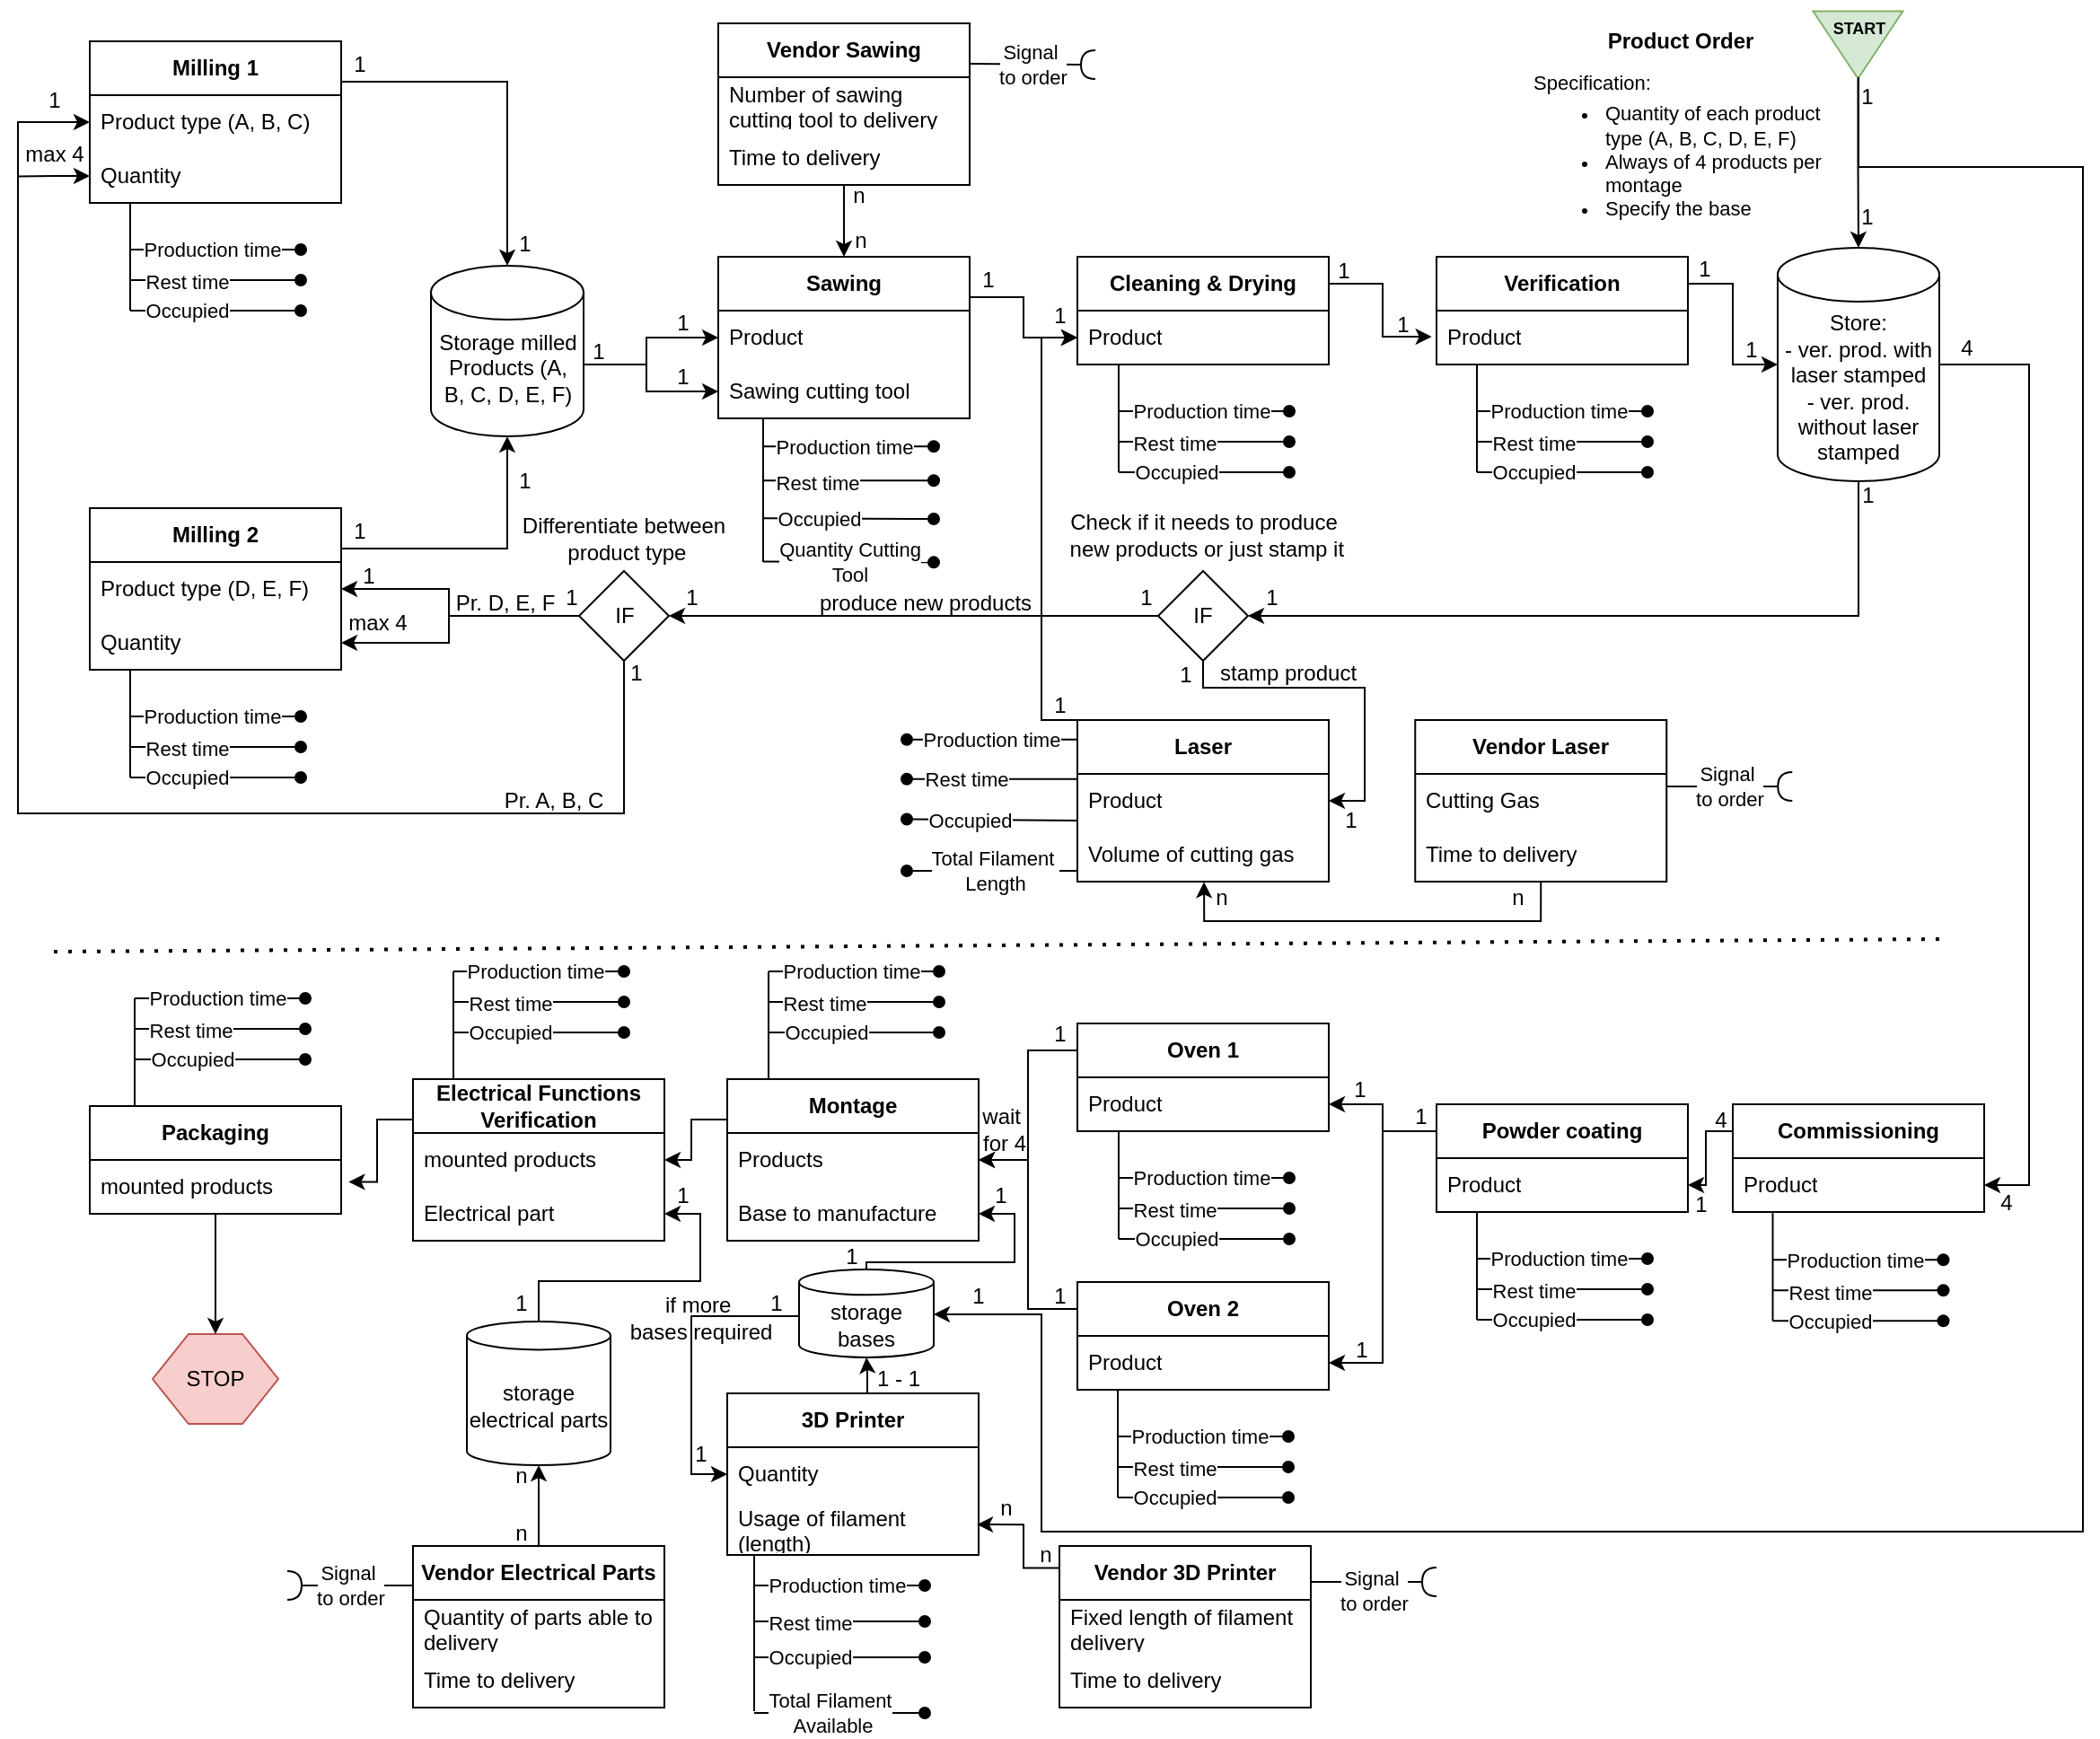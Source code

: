 <mxfile version="24.6.1" type="device">
  <diagram name="Page-1" id="V7q6lybsUQNb5LDysvQI">
    <mxGraphModel dx="2412" dy="909" grid="1" gridSize="10" guides="1" tooltips="1" connect="1" arrows="1" fold="1" page="1" pageScale="1" pageWidth="850" pageHeight="1100" math="0" shadow="0">
      <root>
        <mxCell id="0" />
        <mxCell id="1" parent="0" />
        <mxCell id="P18yoihbpBg77b_jh4cL-16" value="&lt;b&gt;Milling 1&lt;/b&gt;" style="swimlane;fontStyle=0;childLayout=stackLayout;horizontal=1;startSize=30;horizontalStack=0;resizeParent=1;resizeParentMax=0;resizeLast=0;collapsible=1;marginBottom=0;whiteSpace=wrap;html=1;" parent="1" vertex="1">
          <mxGeometry y="750" width="140" height="90" as="geometry" />
        </mxCell>
        <mxCell id="P18yoihbpBg77b_jh4cL-17" value="Product type (A, B, C)" style="text;strokeColor=none;fillColor=none;align=left;verticalAlign=middle;spacingLeft=4;spacingRight=4;overflow=hidden;points=[[0,0.5],[1,0.5]];portConstraint=eastwest;rotatable=0;whiteSpace=wrap;html=1;" parent="P18yoihbpBg77b_jh4cL-16" vertex="1">
          <mxGeometry y="30" width="140" height="30" as="geometry" />
        </mxCell>
        <mxCell id="b0_iLcOauBu5iKae1qTI-168" style="edgeStyle=orthogonalEdgeStyle;rounded=0;orthogonalLoop=1;jettySize=auto;html=1;exitX=0;exitY=0.5;exitDx=0;exitDy=0;startArrow=classic;startFill=1;endArrow=none;endFill=0;" parent="P18yoihbpBg77b_jh4cL-16" source="P18yoihbpBg77b_jh4cL-18" edge="1">
          <mxGeometry relative="1" as="geometry">
            <mxPoint x="-40" y="75.25" as="targetPoint" />
          </mxGeometry>
        </mxCell>
        <mxCell id="P18yoihbpBg77b_jh4cL-18" value="Quantity" style="text;strokeColor=none;fillColor=none;align=left;verticalAlign=middle;spacingLeft=4;spacingRight=4;overflow=hidden;points=[[0,0.5],[1,0.5]];portConstraint=eastwest;rotatable=0;whiteSpace=wrap;html=1;" parent="P18yoihbpBg77b_jh4cL-16" vertex="1">
          <mxGeometry y="60" width="140" height="30" as="geometry" />
        </mxCell>
        <mxCell id="b0_iLcOauBu5iKae1qTI-170" style="edgeStyle=orthogonalEdgeStyle;rounded=0;orthogonalLoop=1;jettySize=auto;html=1;exitX=1;exitY=0.25;exitDx=0;exitDy=0;" parent="1" source="P18yoihbpBg77b_jh4cL-20" target="P18yoihbpBg77b_jh4cL-28" edge="1">
          <mxGeometry relative="1" as="geometry" />
        </mxCell>
        <mxCell id="P18yoihbpBg77b_jh4cL-20" value="&lt;b&gt;Milling 2&lt;/b&gt;" style="swimlane;fontStyle=0;childLayout=stackLayout;horizontal=1;startSize=30;horizontalStack=0;resizeParent=1;resizeParentMax=0;resizeLast=0;collapsible=1;marginBottom=0;whiteSpace=wrap;html=1;" parent="1" vertex="1">
          <mxGeometry y="1010" width="140" height="90" as="geometry" />
        </mxCell>
        <mxCell id="P18yoihbpBg77b_jh4cL-21" value="Product type (D, E, F)" style="text;strokeColor=none;fillColor=none;align=left;verticalAlign=middle;spacingLeft=4;spacingRight=4;overflow=hidden;points=[[0,0.5],[1,0.5]];portConstraint=eastwest;rotatable=0;whiteSpace=wrap;html=1;" parent="P18yoihbpBg77b_jh4cL-20" vertex="1">
          <mxGeometry y="30" width="140" height="30" as="geometry" />
        </mxCell>
        <mxCell id="b0_iLcOauBu5iKae1qTI-166" style="edgeStyle=orthogonalEdgeStyle;rounded=0;orthogonalLoop=1;jettySize=auto;html=1;exitX=1;exitY=0.5;exitDx=0;exitDy=0;endArrow=none;endFill=0;startArrow=classic;startFill=1;" parent="P18yoihbpBg77b_jh4cL-20" source="P18yoihbpBg77b_jh4cL-22" edge="1">
          <mxGeometry relative="1" as="geometry">
            <mxPoint x="200" y="60.0" as="targetPoint" />
            <Array as="points">
              <mxPoint x="200" y="75" />
            </Array>
          </mxGeometry>
        </mxCell>
        <mxCell id="P18yoihbpBg77b_jh4cL-22" value="Quantity" style="text;strokeColor=none;fillColor=none;align=left;verticalAlign=middle;spacingLeft=4;spacingRight=4;overflow=hidden;points=[[0,0.5],[1,0.5]];portConstraint=eastwest;rotatable=0;whiteSpace=wrap;html=1;" parent="P18yoihbpBg77b_jh4cL-20" vertex="1">
          <mxGeometry y="60" width="140" height="30" as="geometry" />
        </mxCell>
        <mxCell id="b0_iLcOauBu5iKae1qTI-173" style="edgeStyle=orthogonalEdgeStyle;rounded=0;orthogonalLoop=1;jettySize=auto;html=1;exitX=1;exitY=0.25;exitDx=0;exitDy=0;" parent="1" source="P18yoihbpBg77b_jh4cL-24" target="P18yoihbpBg77b_jh4cL-30" edge="1">
          <mxGeometry relative="1" as="geometry" />
        </mxCell>
        <mxCell id="P18yoihbpBg77b_jh4cL-24" value="&lt;b&gt;Sawing&lt;/b&gt;" style="swimlane;fontStyle=0;childLayout=stackLayout;horizontal=1;startSize=30;horizontalStack=0;resizeParent=1;resizeParentMax=0;resizeLast=0;collapsible=1;marginBottom=0;whiteSpace=wrap;html=1;" parent="1" vertex="1">
          <mxGeometry x="350" y="870" width="140" height="90" as="geometry" />
        </mxCell>
        <mxCell id="P18yoihbpBg77b_jh4cL-25" value="Product" style="text;strokeColor=none;fillColor=none;align=left;verticalAlign=middle;spacingLeft=4;spacingRight=4;overflow=hidden;points=[[0,0.5],[1,0.5]];portConstraint=eastwest;rotatable=0;whiteSpace=wrap;html=1;" parent="P18yoihbpBg77b_jh4cL-24" vertex="1">
          <mxGeometry y="30" width="140" height="30" as="geometry" />
        </mxCell>
        <mxCell id="b0_iLcOauBu5iKae1qTI-172" style="edgeStyle=orthogonalEdgeStyle;rounded=0;orthogonalLoop=1;jettySize=auto;html=1;exitX=0;exitY=0.5;exitDx=0;exitDy=0;startArrow=classic;startFill=1;endArrow=none;endFill=0;" parent="P18yoihbpBg77b_jh4cL-24" source="P18yoihbpBg77b_jh4cL-26" edge="1">
          <mxGeometry relative="1" as="geometry">
            <mxPoint x="-40" y="60" as="targetPoint" />
            <Array as="points">
              <mxPoint x="-40" y="75" />
            </Array>
          </mxGeometry>
        </mxCell>
        <mxCell id="P18yoihbpBg77b_jh4cL-26" value="Sawing cutting tool" style="text;strokeColor=none;fillColor=none;align=left;verticalAlign=middle;spacingLeft=4;spacingRight=4;overflow=hidden;points=[[0,0.5],[1,0.5]];portConstraint=eastwest;rotatable=0;whiteSpace=wrap;html=1;" parent="P18yoihbpBg77b_jh4cL-24" vertex="1">
          <mxGeometry y="60" width="140" height="30" as="geometry" />
        </mxCell>
        <mxCell id="b0_iLcOauBu5iKae1qTI-171" style="edgeStyle=orthogonalEdgeStyle;rounded=0;orthogonalLoop=1;jettySize=auto;html=1;exitX=1;exitY=0.5;exitDx=0;exitDy=0;exitPerimeter=0;entryX=0;entryY=0.5;entryDx=0;entryDy=0;" parent="1" source="P18yoihbpBg77b_jh4cL-28" target="P18yoihbpBg77b_jh4cL-25" edge="1">
          <mxGeometry relative="1" as="geometry">
            <Array as="points">
              <mxPoint x="310" y="930" />
              <mxPoint x="310" y="915" />
            </Array>
          </mxGeometry>
        </mxCell>
        <mxCell id="P18yoihbpBg77b_jh4cL-28" value="" style="shape=cylinder3;whiteSpace=wrap;html=1;boundedLbl=1;backgroundOutline=1;size=15;" parent="1" vertex="1">
          <mxGeometry x="190" y="875" width="85" height="95" as="geometry" />
        </mxCell>
        <mxCell id="P18yoihbpBg77b_jh4cL-29" value="&lt;b&gt;Cleaning &amp;amp; Drying&lt;/b&gt;" style="swimlane;fontStyle=0;childLayout=stackLayout;horizontal=1;startSize=30;horizontalStack=0;resizeParent=1;resizeParentMax=0;resizeLast=0;collapsible=1;marginBottom=0;whiteSpace=wrap;html=1;" parent="1" vertex="1">
          <mxGeometry x="550" y="870" width="140" height="60" as="geometry" />
        </mxCell>
        <mxCell id="P18yoihbpBg77b_jh4cL-30" value="Product" style="text;strokeColor=none;fillColor=none;align=left;verticalAlign=middle;spacingLeft=4;spacingRight=4;overflow=hidden;points=[[0,0.5],[1,0.5]];portConstraint=eastwest;rotatable=0;whiteSpace=wrap;html=1;" parent="P18yoihbpBg77b_jh4cL-29" vertex="1">
          <mxGeometry y="30" width="140" height="30" as="geometry" />
        </mxCell>
        <mxCell id="P18yoihbpBg77b_jh4cL-33" value="&lt;b&gt;Verification&lt;/b&gt;" style="swimlane;fontStyle=0;childLayout=stackLayout;horizontal=1;startSize=30;horizontalStack=0;resizeParent=1;resizeParentMax=0;resizeLast=0;collapsible=1;marginBottom=0;whiteSpace=wrap;html=1;" parent="1" vertex="1">
          <mxGeometry x="750" y="870" width="140" height="60" as="geometry" />
        </mxCell>
        <mxCell id="P18yoihbpBg77b_jh4cL-34" value="Product" style="text;strokeColor=none;fillColor=none;align=left;verticalAlign=middle;spacingLeft=4;spacingRight=4;overflow=hidden;points=[[0,0.5],[1,0.5]];portConstraint=eastwest;rotatable=0;whiteSpace=wrap;html=1;" parent="P18yoihbpBg77b_jh4cL-33" vertex="1">
          <mxGeometry y="30" width="140" height="30" as="geometry" />
        </mxCell>
        <mxCell id="b0_iLcOauBu5iKae1qTI-181" style="edgeStyle=orthogonalEdgeStyle;rounded=0;orthogonalLoop=1;jettySize=auto;html=1;exitX=0;exitY=0.25;exitDx=0;exitDy=0;entryX=1;entryY=0.5;entryDx=0;entryDy=0;" parent="1" source="P18yoihbpBg77b_jh4cL-37" target="P18yoihbpBg77b_jh4cL-42" edge="1">
          <mxGeometry relative="1" as="geometry">
            <Array as="points">
              <mxPoint x="900" y="1357" />
              <mxPoint x="900" y="1387" />
            </Array>
          </mxGeometry>
        </mxCell>
        <mxCell id="P18yoihbpBg77b_jh4cL-37" value="&lt;b&gt;Commissioning&lt;/b&gt;" style="swimlane;fontStyle=0;childLayout=stackLayout;horizontal=1;startSize=30;horizontalStack=0;resizeParent=1;resizeParentMax=0;resizeLast=0;collapsible=1;marginBottom=0;whiteSpace=wrap;html=1;" parent="1" vertex="1">
          <mxGeometry x="915" y="1342" width="140" height="60" as="geometry" />
        </mxCell>
        <mxCell id="P18yoihbpBg77b_jh4cL-38" value="Product" style="text;strokeColor=none;fillColor=none;align=left;verticalAlign=middle;spacingLeft=4;spacingRight=4;overflow=hidden;points=[[0,0.5],[1,0.5]];portConstraint=eastwest;rotatable=0;whiteSpace=wrap;html=1;" parent="P18yoihbpBg77b_jh4cL-37" vertex="1">
          <mxGeometry y="30" width="140" height="30" as="geometry" />
        </mxCell>
        <mxCell id="b0_iLcOauBu5iKae1qTI-182" style="edgeStyle=orthogonalEdgeStyle;rounded=0;orthogonalLoop=1;jettySize=auto;html=1;exitX=0;exitY=0.25;exitDx=0;exitDy=0;" parent="1" source="P18yoihbpBg77b_jh4cL-41" target="P18yoihbpBg77b_jh4cL-50" edge="1">
          <mxGeometry relative="1" as="geometry" />
        </mxCell>
        <mxCell id="P18yoihbpBg77b_jh4cL-41" value="&lt;b&gt;Powder coating&lt;/b&gt;" style="swimlane;fontStyle=0;childLayout=stackLayout;horizontal=1;startSize=30;horizontalStack=0;resizeParent=1;resizeParentMax=0;resizeLast=0;collapsible=1;marginBottom=0;whiteSpace=wrap;html=1;" parent="1" vertex="1">
          <mxGeometry x="750" y="1342" width="140" height="60" as="geometry" />
        </mxCell>
        <mxCell id="P18yoihbpBg77b_jh4cL-42" value="Product" style="text;strokeColor=none;fillColor=none;align=left;verticalAlign=middle;spacingLeft=4;spacingRight=4;overflow=hidden;points=[[0,0.5],[1,0.5]];portConstraint=eastwest;rotatable=0;whiteSpace=wrap;html=1;" parent="P18yoihbpBg77b_jh4cL-41" vertex="1">
          <mxGeometry y="30" width="140" height="30" as="geometry" />
        </mxCell>
        <mxCell id="b0_iLcOauBu5iKae1qTI-185" style="edgeStyle=orthogonalEdgeStyle;rounded=0;orthogonalLoop=1;jettySize=auto;html=1;exitX=0;exitY=0.25;exitDx=0;exitDy=0;entryX=1;entryY=0.5;entryDx=0;entryDy=0;" parent="1" source="P18yoihbpBg77b_jh4cL-45" target="P18yoihbpBg77b_jh4cL-65" edge="1">
          <mxGeometry relative="1" as="geometry">
            <mxPoint x="520" y="1370" as="targetPoint" />
          </mxGeometry>
        </mxCell>
        <mxCell id="P18yoihbpBg77b_jh4cL-45" value="&lt;b&gt;Oven 1&lt;/b&gt;" style="swimlane;fontStyle=0;childLayout=stackLayout;horizontal=1;startSize=30;horizontalStack=0;resizeParent=1;resizeParentMax=0;resizeLast=0;collapsible=1;marginBottom=0;whiteSpace=wrap;html=1;" parent="1" vertex="1">
          <mxGeometry x="550" y="1297" width="140" height="60" as="geometry" />
        </mxCell>
        <mxCell id="b0_iLcOauBu5iKae1qTI-183" style="edgeStyle=orthogonalEdgeStyle;rounded=0;orthogonalLoop=1;jettySize=auto;html=1;exitX=1;exitY=0.5;exitDx=0;exitDy=0;startArrow=classic;startFill=1;endArrow=none;endFill=0;" parent="P18yoihbpBg77b_jh4cL-45" source="P18yoihbpBg77b_jh4cL-46" edge="1">
          <mxGeometry relative="1" as="geometry">
            <mxPoint x="170" y="63" as="targetPoint" />
          </mxGeometry>
        </mxCell>
        <mxCell id="P18yoihbpBg77b_jh4cL-46" value="Product" style="text;strokeColor=none;fillColor=none;align=left;verticalAlign=middle;spacingLeft=4;spacingRight=4;overflow=hidden;points=[[0,0.5],[1,0.5]];portConstraint=eastwest;rotatable=0;whiteSpace=wrap;html=1;" parent="P18yoihbpBg77b_jh4cL-45" vertex="1">
          <mxGeometry y="30" width="140" height="30" as="geometry" />
        </mxCell>
        <mxCell id="b0_iLcOauBu5iKae1qTI-184" style="edgeStyle=orthogonalEdgeStyle;rounded=0;orthogonalLoop=1;jettySize=auto;html=1;exitX=0;exitY=0.25;exitDx=0;exitDy=0;entryX=1;entryY=0.5;entryDx=0;entryDy=0;" parent="1" source="P18yoihbpBg77b_jh4cL-49" target="P18yoihbpBg77b_jh4cL-66" edge="1">
          <mxGeometry relative="1" as="geometry" />
        </mxCell>
        <mxCell id="P18yoihbpBg77b_jh4cL-49" value="&lt;b&gt;Oven 2&lt;/b&gt;" style="swimlane;fontStyle=0;childLayout=stackLayout;horizontal=1;startSize=30;horizontalStack=0;resizeParent=1;resizeParentMax=0;resizeLast=0;collapsible=1;marginBottom=0;whiteSpace=wrap;html=1;" parent="1" vertex="1">
          <mxGeometry x="550" y="1441" width="140" height="60" as="geometry" />
        </mxCell>
        <mxCell id="P18yoihbpBg77b_jh4cL-50" value="Product" style="text;strokeColor=none;fillColor=none;align=left;verticalAlign=middle;spacingLeft=4;spacingRight=4;overflow=hidden;points=[[0,0.5],[1,0.5]];portConstraint=eastwest;rotatable=0;whiteSpace=wrap;html=1;" parent="P18yoihbpBg77b_jh4cL-49" vertex="1">
          <mxGeometry y="30" width="140" height="30" as="geometry" />
        </mxCell>
        <mxCell id="b0_iLcOauBu5iKae1qTI-191" style="edgeStyle=orthogonalEdgeStyle;rounded=0;orthogonalLoop=1;jettySize=auto;html=1;exitX=0;exitY=0.25;exitDx=0;exitDy=0;" parent="1" source="P18yoihbpBg77b_jh4cL-65" target="P18yoihbpBg77b_jh4cL-70" edge="1">
          <mxGeometry relative="1" as="geometry" />
        </mxCell>
        <mxCell id="P18yoihbpBg77b_jh4cL-65" value="&lt;b&gt;Montage&lt;/b&gt;" style="swimlane;fontStyle=0;childLayout=stackLayout;horizontal=1;startSize=30;horizontalStack=0;resizeParent=1;resizeParentMax=0;resizeLast=0;collapsible=1;marginBottom=0;whiteSpace=wrap;html=1;" parent="1" vertex="1">
          <mxGeometry x="355" y="1328" width="140" height="90" as="geometry" />
        </mxCell>
        <mxCell id="P18yoihbpBg77b_jh4cL-66" value="Products" style="text;strokeColor=none;fillColor=none;align=left;verticalAlign=middle;spacingLeft=4;spacingRight=4;overflow=hidden;points=[[0,0.5],[1,0.5]];portConstraint=eastwest;rotatable=0;whiteSpace=wrap;html=1;" parent="P18yoihbpBg77b_jh4cL-65" vertex="1">
          <mxGeometry y="30" width="140" height="30" as="geometry" />
        </mxCell>
        <mxCell id="P18yoihbpBg77b_jh4cL-67" value="Base to manufacture" style="text;strokeColor=none;fillColor=none;align=left;verticalAlign=middle;spacingLeft=4;spacingRight=4;overflow=hidden;points=[[0,0.5],[1,0.5]];portConstraint=eastwest;rotatable=0;whiteSpace=wrap;html=1;" parent="P18yoihbpBg77b_jh4cL-65" vertex="1">
          <mxGeometry y="60" width="140" height="30" as="geometry" />
        </mxCell>
        <mxCell id="P18yoihbpBg77b_jh4cL-69" value="&lt;b&gt;Electrical Functions Verification&lt;/b&gt;" style="swimlane;fontStyle=0;childLayout=stackLayout;horizontal=1;startSize=30;horizontalStack=0;resizeParent=1;resizeParentMax=0;resizeLast=0;collapsible=1;marginBottom=0;whiteSpace=wrap;html=1;" parent="1" vertex="1">
          <mxGeometry x="180" y="1328" width="140" height="90" as="geometry" />
        </mxCell>
        <mxCell id="P18yoihbpBg77b_jh4cL-70" value="mounted products" style="text;strokeColor=none;fillColor=none;align=left;verticalAlign=middle;spacingLeft=4;spacingRight=4;overflow=hidden;points=[[0,0.5],[1,0.5]];portConstraint=eastwest;rotatable=0;whiteSpace=wrap;html=1;" parent="P18yoihbpBg77b_jh4cL-69" vertex="1">
          <mxGeometry y="30" width="140" height="30" as="geometry" />
        </mxCell>
        <mxCell id="P18yoihbpBg77b_jh4cL-71" value="Electrical part" style="text;strokeColor=none;fillColor=none;align=left;verticalAlign=middle;spacingLeft=4;spacingRight=4;overflow=hidden;points=[[0,0.5],[1,0.5]];portConstraint=eastwest;rotatable=0;whiteSpace=wrap;html=1;" parent="P18yoihbpBg77b_jh4cL-69" vertex="1">
          <mxGeometry y="60" width="140" height="30" as="geometry" />
        </mxCell>
        <mxCell id="P18yoihbpBg77b_jh4cL-73" value="&lt;b&gt;Packaging&lt;/b&gt;" style="swimlane;fontStyle=0;childLayout=stackLayout;horizontal=1;startSize=30;horizontalStack=0;resizeParent=1;resizeParentMax=0;resizeLast=0;collapsible=1;marginBottom=0;whiteSpace=wrap;html=1;" parent="1" vertex="1">
          <mxGeometry y="1343" width="140" height="60" as="geometry" />
        </mxCell>
        <mxCell id="P18yoihbpBg77b_jh4cL-74" value="mounted products" style="text;strokeColor=none;fillColor=none;align=left;verticalAlign=middle;spacingLeft=4;spacingRight=4;overflow=hidden;points=[[0,0.5],[1,0.5]];portConstraint=eastwest;rotatable=0;whiteSpace=wrap;html=1;" parent="P18yoihbpBg77b_jh4cL-73" vertex="1">
          <mxGeometry y="30" width="140" height="30" as="geometry" />
        </mxCell>
        <mxCell id="P18yoihbpBg77b_jh4cL-77" value="&lt;b&gt;3D Printer&lt;/b&gt;" style="swimlane;fontStyle=0;childLayout=stackLayout;horizontal=1;startSize=30;horizontalStack=0;resizeParent=1;resizeParentMax=0;resizeLast=0;collapsible=1;marginBottom=0;whiteSpace=wrap;html=1;" parent="1" vertex="1">
          <mxGeometry x="355" y="1503" width="140" height="90" as="geometry" />
        </mxCell>
        <mxCell id="P18yoihbpBg77b_jh4cL-78" value="Quantity" style="text;strokeColor=none;fillColor=none;align=left;verticalAlign=middle;spacingLeft=4;spacingRight=4;overflow=hidden;points=[[0,0.5],[1,0.5]];portConstraint=eastwest;rotatable=0;whiteSpace=wrap;html=1;" parent="P18yoihbpBg77b_jh4cL-77" vertex="1">
          <mxGeometry y="30" width="140" height="30" as="geometry" />
        </mxCell>
        <mxCell id="P18yoihbpBg77b_jh4cL-80" value="Usage of filament (length)" style="text;strokeColor=none;fillColor=none;align=left;verticalAlign=middle;spacingLeft=4;spacingRight=4;overflow=hidden;points=[[0,0.5],[1,0.5]];portConstraint=eastwest;rotatable=0;whiteSpace=wrap;html=1;" parent="P18yoihbpBg77b_jh4cL-77" vertex="1">
          <mxGeometry y="60" width="140" height="30" as="geometry" />
        </mxCell>
        <mxCell id="b0_iLcOauBu5iKae1qTI-179" style="edgeStyle=orthogonalEdgeStyle;rounded=0;orthogonalLoop=1;jettySize=auto;html=1;exitX=0.25;exitY=0;exitDx=0;exitDy=0;entryX=0;entryY=0.5;entryDx=0;entryDy=0;" parent="1" source="P18yoihbpBg77b_jh4cL-81" target="P18yoihbpBg77b_jh4cL-30" edge="1">
          <mxGeometry relative="1" as="geometry">
            <Array as="points">
              <mxPoint x="530" y="1128" />
              <mxPoint x="530" y="915" />
            </Array>
          </mxGeometry>
        </mxCell>
        <mxCell id="P18yoihbpBg77b_jh4cL-81" value="&lt;b&gt;Laser&lt;/b&gt;" style="swimlane;fontStyle=0;childLayout=stackLayout;horizontal=1;startSize=30;horizontalStack=0;resizeParent=1;resizeParentMax=0;resizeLast=0;collapsible=1;marginBottom=0;whiteSpace=wrap;html=1;" parent="1" vertex="1">
          <mxGeometry x="550" y="1128" width="140" height="90" as="geometry" />
        </mxCell>
        <mxCell id="P18yoihbpBg77b_jh4cL-82" value="Product" style="text;strokeColor=none;fillColor=none;align=left;verticalAlign=middle;spacingLeft=4;spacingRight=4;overflow=hidden;points=[[0,0.5],[1,0.5]];portConstraint=eastwest;rotatable=0;whiteSpace=wrap;html=1;" parent="P18yoihbpBg77b_jh4cL-81" vertex="1">
          <mxGeometry y="30" width="140" height="30" as="geometry" />
        </mxCell>
        <mxCell id="P18yoihbpBg77b_jh4cL-83" value="Volume of cutting gas" style="text;strokeColor=none;fillColor=none;align=left;verticalAlign=middle;spacingLeft=4;spacingRight=4;overflow=hidden;points=[[0,0.5],[1,0.5]];portConstraint=eastwest;rotatable=0;whiteSpace=wrap;html=1;" parent="P18yoihbpBg77b_jh4cL-81" vertex="1">
          <mxGeometry y="60" width="140" height="30" as="geometry" />
        </mxCell>
        <mxCell id="b0_iLcOauBu5iKae1qTI-180" style="edgeStyle=orthogonalEdgeStyle;rounded=0;orthogonalLoop=1;jettySize=auto;html=1;exitX=1;exitY=0.5;exitDx=0;exitDy=0;exitPerimeter=0;" parent="1" source="P18yoihbpBg77b_jh4cL-85" target="P18yoihbpBg77b_jh4cL-38" edge="1">
          <mxGeometry relative="1" as="geometry">
            <Array as="points">
              <mxPoint x="1080" y="930" />
              <mxPoint x="1080" y="1387" />
            </Array>
          </mxGeometry>
        </mxCell>
        <mxCell id="b0_iLcOauBu5iKae1qTI-205" style="edgeStyle=orthogonalEdgeStyle;rounded=0;orthogonalLoop=1;jettySize=auto;html=1;exitX=0.5;exitY=1;exitDx=0;exitDy=0;exitPerimeter=0;entryX=1;entryY=0.5;entryDx=0;entryDy=0;" parent="1" source="P18yoihbpBg77b_jh4cL-85" target="P18yoihbpBg77b_jh4cL-86" edge="1">
          <mxGeometry relative="1" as="geometry" />
        </mxCell>
        <mxCell id="P18yoihbpBg77b_jh4cL-85" value="Store:&lt;div&gt;&lt;span style=&quot;background-color: initial;&quot;&gt;- ver. prod. with laser stamped&lt;/span&gt;&lt;br&gt;&lt;/div&gt;&lt;div&gt;&lt;span style=&quot;background-color: initial;&quot;&gt;- ver. prod. without laser stamped&lt;/span&gt;&lt;/div&gt;" style="shape=cylinder3;whiteSpace=wrap;html=1;boundedLbl=1;backgroundOutline=1;size=15;" parent="1" vertex="1">
          <mxGeometry x="940" y="865" width="90" height="130" as="geometry" />
        </mxCell>
        <mxCell id="b0_iLcOauBu5iKae1qTI-164" style="edgeStyle=orthogonalEdgeStyle;rounded=0;orthogonalLoop=1;jettySize=auto;html=1;entryX=1;entryY=0.5;entryDx=0;entryDy=0;" parent="1" source="P18yoihbpBg77b_jh4cL-86" target="b0_iLcOauBu5iKae1qTI-163" edge="1">
          <mxGeometry relative="1" as="geometry" />
        </mxCell>
        <mxCell id="b0_iLcOauBu5iKae1qTI-178" style="edgeStyle=orthogonalEdgeStyle;rounded=0;orthogonalLoop=1;jettySize=auto;html=1;" parent="1" source="P18yoihbpBg77b_jh4cL-86" target="P18yoihbpBg77b_jh4cL-82" edge="1">
          <mxGeometry relative="1" as="geometry">
            <Array as="points">
              <mxPoint x="620" y="1110" />
              <mxPoint x="710" y="1110" />
              <mxPoint x="710" y="1173" />
            </Array>
          </mxGeometry>
        </mxCell>
        <mxCell id="P18yoihbpBg77b_jh4cL-86" value="IF" style="rhombus;whiteSpace=wrap;html=1;" parent="1" vertex="1">
          <mxGeometry x="595" y="1045" width="50" height="50" as="geometry" />
        </mxCell>
        <mxCell id="P18yoihbpBg77b_jh4cL-97" value="" style="triangle;whiteSpace=wrap;html=1;rotation=90;fillColor=#d5e8d4;strokeColor=#82b366;" parent="1" vertex="1">
          <mxGeometry x="966" y="727" width="37.5" height="50" as="geometry" />
        </mxCell>
        <mxCell id="P18yoihbpBg77b_jh4cL-98" value="&lt;h1 style=&quot;text-align: center; margin-top: 0px; line-height: 60%;&quot;&gt;&lt;font style=&quot;font-size: 12px;&quot;&gt;Product Order&lt;/font&gt;&lt;/h1&gt;&lt;p style=&quot;font-size: 11px; line-height: 0%;&quot;&gt;&lt;font style=&quot;font-size: 11px;&quot;&gt;Specification:&lt;/font&gt;&lt;/p&gt;&lt;p style=&quot;font-size: 11px; line-height: 120%;&quot;&gt;&lt;/p&gt;&lt;ul style=&quot;font-size: 11px; line-height: 120%;&quot;&gt;&lt;li style=&quot;&quot;&gt;&lt;font style=&quot;font-size: 11px;&quot;&gt;Quantity of each product type (A, B, C, D, E, F)&lt;/font&gt;&lt;/li&gt;&lt;li style=&quot;&quot;&gt;&lt;font style=&quot;font-size: 11px;&quot;&gt;Always of 4 products per montage&lt;/font&gt;&lt;/li&gt;&lt;li style=&quot;&quot;&gt;&lt;font style=&quot;font-size: 11px;&quot;&gt;Specify the base&lt;/font&gt;&lt;/li&gt;&lt;/ul&gt;&lt;p&gt;&lt;/p&gt;" style="text;html=1;whiteSpace=wrap;overflow=hidden;rounded=0;" parent="1" vertex="1">
          <mxGeometry x="802" y="732" width="166.25" height="120" as="geometry" />
        </mxCell>
        <mxCell id="P18yoihbpBg77b_jh4cL-99" value="Storage milled Products (A, B, C, D, E, F)" style="text;html=1;align=center;verticalAlign=middle;whiteSpace=wrap;rounded=0;" parent="1" vertex="1">
          <mxGeometry x="192.5" y="917" width="80" height="30" as="geometry" />
        </mxCell>
        <mxCell id="b0_iLcOauBu5iKae1qTI-175" style="edgeStyle=orthogonalEdgeStyle;rounded=0;orthogonalLoop=1;jettySize=auto;html=1;entryX=0.5;entryY=0;entryDx=0;entryDy=0;" parent="1" source="P18yoihbpBg77b_jh4cL-101" target="P18yoihbpBg77b_jh4cL-24" edge="1">
          <mxGeometry relative="1" as="geometry" />
        </mxCell>
        <mxCell id="P18yoihbpBg77b_jh4cL-101" value="&lt;b&gt;Vendor Sawing&lt;/b&gt;" style="swimlane;fontStyle=0;childLayout=stackLayout;horizontal=1;startSize=30;horizontalStack=0;resizeParent=1;resizeParentMax=0;resizeLast=0;collapsible=1;marginBottom=0;whiteSpace=wrap;html=1;" parent="1" vertex="1">
          <mxGeometry x="350" y="740" width="140" height="90" as="geometry" />
        </mxCell>
        <mxCell id="P18yoihbpBg77b_jh4cL-102" value="Number of sawing cutting tool to delivery" style="text;strokeColor=none;fillColor=none;align=left;verticalAlign=middle;spacingLeft=4;spacingRight=4;overflow=hidden;points=[[0,0.5],[1,0.5]];portConstraint=eastwest;rotatable=0;whiteSpace=wrap;html=1;" parent="P18yoihbpBg77b_jh4cL-101" vertex="1">
          <mxGeometry y="30" width="140" height="30" as="geometry" />
        </mxCell>
        <mxCell id="P18yoihbpBg77b_jh4cL-103" value="Time to delivery" style="text;strokeColor=none;fillColor=none;align=left;verticalAlign=middle;spacingLeft=4;spacingRight=4;overflow=hidden;points=[[0,0.5],[1,0.5]];portConstraint=eastwest;rotatable=0;whiteSpace=wrap;html=1;" parent="P18yoihbpBg77b_jh4cL-101" vertex="1">
          <mxGeometry y="60" width="140" height="30" as="geometry" />
        </mxCell>
        <mxCell id="P18yoihbpBg77b_jh4cL-105" value="&lt;b&gt;Vendor Laser&lt;/b&gt;" style="swimlane;fontStyle=0;childLayout=stackLayout;horizontal=1;startSize=30;horizontalStack=0;resizeParent=1;resizeParentMax=0;resizeLast=0;collapsible=1;marginBottom=0;whiteSpace=wrap;html=1;" parent="1" vertex="1">
          <mxGeometry x="738.13" y="1128" width="140" height="90" as="geometry" />
        </mxCell>
        <mxCell id="P18yoihbpBg77b_jh4cL-106" value="Cutting Gas" style="text;strokeColor=none;fillColor=none;align=left;verticalAlign=middle;spacingLeft=4;spacingRight=4;overflow=hidden;points=[[0,0.5],[1,0.5]];portConstraint=eastwest;rotatable=0;whiteSpace=wrap;html=1;" parent="P18yoihbpBg77b_jh4cL-105" vertex="1">
          <mxGeometry y="30" width="140" height="30" as="geometry" />
        </mxCell>
        <mxCell id="P18yoihbpBg77b_jh4cL-107" value="Time to delivery" style="text;strokeColor=none;fillColor=none;align=left;verticalAlign=middle;spacingLeft=4;spacingRight=4;overflow=hidden;points=[[0,0.5],[1,0.5]];portConstraint=eastwest;rotatable=0;whiteSpace=wrap;html=1;" parent="P18yoihbpBg77b_jh4cL-105" vertex="1">
          <mxGeometry y="60" width="140" height="30" as="geometry" />
        </mxCell>
        <mxCell id="b0_iLcOauBu5iKae1qTI-242" style="edgeStyle=orthogonalEdgeStyle;rounded=0;orthogonalLoop=1;jettySize=auto;html=1;exitX=0.013;exitY=0.136;exitDx=0;exitDy=0;exitPerimeter=0;entryX=0.993;entryY=0.435;entryDx=0;entryDy=0;entryPerimeter=0;" parent="1" source="P18yoihbpBg77b_jh4cL-108" target="P18yoihbpBg77b_jh4cL-80" edge="1">
          <mxGeometry relative="1" as="geometry">
            <mxPoint x="500" y="1570" as="targetPoint" />
            <Array as="points">
              <mxPoint x="520" y="1600" />
              <mxPoint x="520" y="1576" />
            </Array>
          </mxGeometry>
        </mxCell>
        <mxCell id="P18yoihbpBg77b_jh4cL-108" value="&lt;b&gt;Vendor 3D Printer&lt;/b&gt;" style="swimlane;fontStyle=0;childLayout=stackLayout;horizontal=1;startSize=30;horizontalStack=0;resizeParent=1;resizeParentMax=0;resizeLast=0;collapsible=1;marginBottom=0;whiteSpace=wrap;html=1;" parent="1" vertex="1">
          <mxGeometry x="540" y="1588" width="140" height="90" as="geometry">
            <mxRectangle x="355" y="1748" width="140" height="30" as="alternateBounds" />
          </mxGeometry>
        </mxCell>
        <mxCell id="P18yoihbpBg77b_jh4cL-109" value="Fixed length of filament delivery" style="text;strokeColor=none;fillColor=none;align=left;verticalAlign=middle;spacingLeft=4;spacingRight=4;overflow=hidden;points=[[0,0.5],[1,0.5]];portConstraint=eastwest;rotatable=0;whiteSpace=wrap;html=1;" parent="P18yoihbpBg77b_jh4cL-108" vertex="1">
          <mxGeometry y="30" width="140" height="30" as="geometry" />
        </mxCell>
        <mxCell id="P18yoihbpBg77b_jh4cL-110" value="Time to delivery" style="text;strokeColor=none;fillColor=none;align=left;verticalAlign=middle;spacingLeft=4;spacingRight=4;overflow=hidden;points=[[0,0.5],[1,0.5]];portConstraint=eastwest;rotatable=0;whiteSpace=wrap;html=1;" parent="P18yoihbpBg77b_jh4cL-108" vertex="1">
          <mxGeometry y="60" width="140" height="30" as="geometry" />
        </mxCell>
        <mxCell id="P18yoihbpBg77b_jh4cL-111" value="&lt;b&gt;Vendor Electrical Parts&lt;/b&gt;" style="swimlane;fontStyle=0;childLayout=stackLayout;horizontal=1;startSize=30;horizontalStack=0;resizeParent=1;resizeParentMax=0;resizeLast=0;collapsible=1;marginBottom=0;whiteSpace=wrap;html=1;" parent="1" vertex="1">
          <mxGeometry x="180" y="1588" width="140" height="90" as="geometry">
            <mxRectangle x="180" y="1718" width="170" height="30" as="alternateBounds" />
          </mxGeometry>
        </mxCell>
        <mxCell id="P18yoihbpBg77b_jh4cL-112" value="Quantity of parts able to delivery" style="text;strokeColor=none;fillColor=none;align=left;verticalAlign=middle;spacingLeft=4;spacingRight=4;overflow=hidden;points=[[0,0.5],[1,0.5]];portConstraint=eastwest;rotatable=0;whiteSpace=wrap;html=1;" parent="P18yoihbpBg77b_jh4cL-111" vertex="1">
          <mxGeometry y="30" width="140" height="30" as="geometry" />
        </mxCell>
        <mxCell id="P18yoihbpBg77b_jh4cL-113" value="Time to delivery" style="text;strokeColor=none;fillColor=none;align=left;verticalAlign=middle;spacingLeft=4;spacingRight=4;overflow=hidden;points=[[0,0.5],[1,0.5]];portConstraint=eastwest;rotatable=0;whiteSpace=wrap;html=1;" parent="P18yoihbpBg77b_jh4cL-111" vertex="1">
          <mxGeometry y="60" width="140" height="30" as="geometry" />
        </mxCell>
        <mxCell id="b0_iLcOauBu5iKae1qTI-188" style="edgeStyle=orthogonalEdgeStyle;rounded=0;orthogonalLoop=1;jettySize=auto;html=1;" parent="1" source="P18yoihbpBg77b_jh4cL-114" target="P18yoihbpBg77b_jh4cL-71" edge="1">
          <mxGeometry relative="1" as="geometry" />
        </mxCell>
        <mxCell id="P18yoihbpBg77b_jh4cL-114" value="storage electrical parts" style="shape=cylinder3;whiteSpace=wrap;html=1;boundedLbl=1;backgroundOutline=1;size=7.854;" parent="1" vertex="1">
          <mxGeometry x="210" y="1463" width="80" height="80" as="geometry" />
        </mxCell>
        <mxCell id="b0_iLcOauBu5iKae1qTI-1" value="" style="endArrow=none;dashed=1;html=1;dashPattern=1 3;strokeWidth=2;rounded=0;" parent="1" edge="1">
          <mxGeometry width="50" height="50" relative="1" as="geometry">
            <mxPoint x="-20" y="1257" as="sourcePoint" />
            <mxPoint x="1030" y="1250" as="targetPoint" />
          </mxGeometry>
        </mxCell>
        <mxCell id="b0_iLcOauBu5iKae1qTI-13" value="" style="endArrow=halfCircle;html=1;rounded=0;exitX=1;exitY=0.25;exitDx=0;exitDy=0;endFill=0;" parent="1" source="P18yoihbpBg77b_jh4cL-101" edge="1">
          <mxGeometry width="50" height="50" relative="1" as="geometry">
            <mxPoint x="510" y="790" as="sourcePoint" />
            <mxPoint x="560" y="763" as="targetPoint" />
          </mxGeometry>
        </mxCell>
        <mxCell id="b0_iLcOauBu5iKae1qTI-15" value="Signal&amp;nbsp;&lt;div&gt;to order&lt;/div&gt;" style="edgeLabel;html=1;align=center;verticalAlign=middle;resizable=0;points=[];" parent="b0_iLcOauBu5iKae1qTI-13" vertex="1" connectable="0">
          <mxGeometry x="-0.005" relative="1" as="geometry">
            <mxPoint as="offset" />
          </mxGeometry>
        </mxCell>
        <mxCell id="b0_iLcOauBu5iKae1qTI-16" value="" style="endArrow=halfCircle;html=1;rounded=0;exitX=1;exitY=0.25;exitDx=0;exitDy=0;endFill=0;" parent="1" edge="1">
          <mxGeometry width="50" height="50" relative="1" as="geometry">
            <mxPoint x="878.13" y="1165" as="sourcePoint" />
            <mxPoint x="948.13" y="1165" as="targetPoint" />
          </mxGeometry>
        </mxCell>
        <mxCell id="b0_iLcOauBu5iKae1qTI-17" value="Signal&amp;nbsp;&lt;div&gt;to order&lt;/div&gt;" style="edgeLabel;html=1;align=center;verticalAlign=middle;resizable=0;points=[];" parent="b0_iLcOauBu5iKae1qTI-16" vertex="1" connectable="0">
          <mxGeometry x="-0.005" relative="1" as="geometry">
            <mxPoint as="offset" />
          </mxGeometry>
        </mxCell>
        <mxCell id="b0_iLcOauBu5iKae1qTI-25" value="" style="endArrow=none;html=1;rounded=0;exitX=1;exitY=0.25;exitDx=0;exitDy=0;startArrow=oval;startFill=1;" parent="1" edge="1">
          <mxGeometry width="50" height="50" relative="1" as="geometry">
            <mxPoint x="455" y="1138.9" as="sourcePoint" />
            <mxPoint x="550" y="1138.9" as="targetPoint" />
          </mxGeometry>
        </mxCell>
        <mxCell id="b0_iLcOauBu5iKae1qTI-26" value="Production time" style="edgeLabel;html=1;align=center;verticalAlign=middle;resizable=0;points=[];" parent="b0_iLcOauBu5iKae1qTI-25" vertex="1" connectable="0">
          <mxGeometry x="0.089" relative="1" as="geometry">
            <mxPoint x="-5" as="offset" />
          </mxGeometry>
        </mxCell>
        <mxCell id="b0_iLcOauBu5iKae1qTI-27" value="" style="endArrow=none;html=1;rounded=0;exitX=1;exitY=0.5;exitDx=0;exitDy=0;startArrow=oval;startFill=1;" parent="1" edge="1">
          <mxGeometry width="50" height="50" relative="1" as="geometry">
            <mxPoint x="455" y="1160.9" as="sourcePoint" />
            <mxPoint x="550" y="1160.9" as="targetPoint" />
          </mxGeometry>
        </mxCell>
        <mxCell id="b0_iLcOauBu5iKae1qTI-28" value="Rest time" style="edgeLabel;html=1;align=center;verticalAlign=middle;resizable=0;points=[];" parent="b0_iLcOauBu5iKae1qTI-27" vertex="1" connectable="0">
          <mxGeometry x="0.267" y="-2" relative="1" as="geometry">
            <mxPoint x="-27" y="-2" as="offset" />
          </mxGeometry>
        </mxCell>
        <mxCell id="b0_iLcOauBu5iKae1qTI-29" value="" style="endArrow=none;html=1;rounded=0;exitX=1;exitY=0.25;exitDx=0;exitDy=0;startArrow=oval;startFill=1;" parent="1" edge="1">
          <mxGeometry width="50" height="50" relative="1" as="geometry">
            <mxPoint x="455" y="1183.23" as="sourcePoint" />
            <mxPoint x="550" y="1184" as="targetPoint" />
          </mxGeometry>
        </mxCell>
        <mxCell id="b0_iLcOauBu5iKae1qTI-30" value="Occupied" style="edgeLabel;html=1;align=center;verticalAlign=middle;resizable=0;points=[];" parent="b0_iLcOauBu5iKae1qTI-29" vertex="1" connectable="0">
          <mxGeometry x="-0.005" relative="1" as="geometry">
            <mxPoint x="-13" as="offset" />
          </mxGeometry>
        </mxCell>
        <mxCell id="b0_iLcOauBu5iKae1qTI-31" value="" style="endArrow=none;html=1;rounded=0;exitX=1;exitY=0.25;exitDx=0;exitDy=0;startArrow=oval;startFill=1;" parent="1" edge="1">
          <mxGeometry width="50" height="50" relative="1" as="geometry">
            <mxPoint x="455" y="1212" as="sourcePoint" />
            <mxPoint x="550" y="1212" as="targetPoint" />
          </mxGeometry>
        </mxCell>
        <mxCell id="b0_iLcOauBu5iKae1qTI-32" value="Total Filament&amp;nbsp;&lt;div&gt;&lt;div&gt;Length&lt;/div&gt;&lt;/div&gt;" style="edgeLabel;html=1;align=center;verticalAlign=middle;resizable=0;points=[];" parent="b0_iLcOauBu5iKae1qTI-31" vertex="1" connectable="0">
          <mxGeometry x="-0.005" relative="1" as="geometry">
            <mxPoint x="1" as="offset" />
          </mxGeometry>
        </mxCell>
        <mxCell id="b0_iLcOauBu5iKae1qTI-33" value="" style="endArrow=none;html=1;rounded=0;entryX=0.164;entryY=0.996;entryDx=0;entryDy=0;entryPerimeter=0;" parent="1" edge="1">
          <mxGeometry width="50" height="50" relative="1" as="geometry">
            <mxPoint x="375" y="1040" as="sourcePoint" />
            <mxPoint x="375" y="959.63" as="targetPoint" />
          </mxGeometry>
        </mxCell>
        <mxCell id="b0_iLcOauBu5iKae1qTI-34" value="" style="endArrow=oval;html=1;rounded=0;exitX=1;exitY=0.25;exitDx=0;exitDy=0;endFill=1;" parent="1" edge="1">
          <mxGeometry width="50" height="50" relative="1" as="geometry">
            <mxPoint x="375" y="975.63" as="sourcePoint" />
            <mxPoint x="470" y="975.63" as="targetPoint" />
          </mxGeometry>
        </mxCell>
        <mxCell id="b0_iLcOauBu5iKae1qTI-35" value="Production time" style="edgeLabel;html=1;align=center;verticalAlign=middle;resizable=0;points=[];" parent="b0_iLcOauBu5iKae1qTI-34" vertex="1" connectable="0">
          <mxGeometry x="0.089" relative="1" as="geometry">
            <mxPoint x="-7" as="offset" />
          </mxGeometry>
        </mxCell>
        <mxCell id="b0_iLcOauBu5iKae1qTI-36" value="" style="endArrow=oval;html=1;rounded=0;exitX=1;exitY=0.5;exitDx=0;exitDy=0;endFill=1;" parent="1" edge="1">
          <mxGeometry width="50" height="50" relative="1" as="geometry">
            <mxPoint x="375" y="994.63" as="sourcePoint" />
            <mxPoint x="470" y="994.63" as="targetPoint" />
          </mxGeometry>
        </mxCell>
        <mxCell id="b0_iLcOauBu5iKae1qTI-37" value="Rest time" style="edgeLabel;html=1;align=center;verticalAlign=middle;resizable=0;points=[];" parent="b0_iLcOauBu5iKae1qTI-36" vertex="1" connectable="0">
          <mxGeometry x="0.267" y="-2" relative="1" as="geometry">
            <mxPoint x="-30" y="-1" as="offset" />
          </mxGeometry>
        </mxCell>
        <mxCell id="b0_iLcOauBu5iKae1qTI-38" value="" style="endArrow=oval;html=1;rounded=0;exitX=1;exitY=0.25;exitDx=0;exitDy=0;endFill=1;" parent="1" edge="1">
          <mxGeometry width="50" height="50" relative="1" as="geometry">
            <mxPoint x="375" y="1015.63" as="sourcePoint" />
            <mxPoint x="470" y="1016" as="targetPoint" />
          </mxGeometry>
        </mxCell>
        <mxCell id="b0_iLcOauBu5iKae1qTI-39" value="Occupied" style="edgeLabel;html=1;align=center;verticalAlign=middle;resizable=0;points=[];" parent="b0_iLcOauBu5iKae1qTI-38" vertex="1" connectable="0">
          <mxGeometry x="-0.005" relative="1" as="geometry">
            <mxPoint x="-17" as="offset" />
          </mxGeometry>
        </mxCell>
        <mxCell id="b0_iLcOauBu5iKae1qTI-43" value="" style="endArrow=oval;html=1;rounded=0;exitX=1;exitY=0.25;exitDx=0;exitDy=0;endFill=1;" parent="1" edge="1">
          <mxGeometry width="50" height="50" relative="1" as="geometry">
            <mxPoint x="375" y="1039.81" as="sourcePoint" />
            <mxPoint x="470" y="1040.18" as="targetPoint" />
          </mxGeometry>
        </mxCell>
        <mxCell id="b0_iLcOauBu5iKae1qTI-44" value="Quantity Cutting&lt;div&gt;Tool&lt;/div&gt;" style="edgeLabel;html=1;align=center;verticalAlign=middle;resizable=0;points=[];" parent="b0_iLcOauBu5iKae1qTI-43" vertex="1" connectable="0">
          <mxGeometry x="-0.005" relative="1" as="geometry">
            <mxPoint as="offset" />
          </mxGeometry>
        </mxCell>
        <mxCell id="b0_iLcOauBu5iKae1qTI-94" value="" style="endArrow=none;html=1;rounded=0;entryX=0.164;entryY=0.996;entryDx=0;entryDy=0;entryPerimeter=0;" parent="1" edge="1">
          <mxGeometry width="50" height="50" relative="1" as="geometry">
            <mxPoint x="25" y="1343" as="sourcePoint" />
            <mxPoint x="25" y="1283" as="targetPoint" />
          </mxGeometry>
        </mxCell>
        <mxCell id="b0_iLcOauBu5iKae1qTI-95" value="" style="endArrow=oval;html=1;rounded=0;exitX=1;exitY=0.25;exitDx=0;exitDy=0;endFill=1;" parent="1" edge="1">
          <mxGeometry width="50" height="50" relative="1" as="geometry">
            <mxPoint x="25" y="1283" as="sourcePoint" />
            <mxPoint x="120" y="1283" as="targetPoint" />
          </mxGeometry>
        </mxCell>
        <mxCell id="b0_iLcOauBu5iKae1qTI-96" value="Production time" style="edgeLabel;html=1;align=center;verticalAlign=middle;resizable=0;points=[];" parent="b0_iLcOauBu5iKae1qTI-95" vertex="1" connectable="0">
          <mxGeometry x="0.089" relative="1" as="geometry">
            <mxPoint x="-6" as="offset" />
          </mxGeometry>
        </mxCell>
        <mxCell id="b0_iLcOauBu5iKae1qTI-97" value="" style="endArrow=oval;html=1;rounded=0;exitX=1;exitY=0.5;exitDx=0;exitDy=0;endFill=1;" parent="1" edge="1">
          <mxGeometry width="50" height="50" relative="1" as="geometry">
            <mxPoint x="25" y="1300" as="sourcePoint" />
            <mxPoint x="120" y="1300" as="targetPoint" />
          </mxGeometry>
        </mxCell>
        <mxCell id="b0_iLcOauBu5iKae1qTI-98" value="Rest time" style="edgeLabel;html=1;align=center;verticalAlign=middle;resizable=0;points=[];" parent="b0_iLcOauBu5iKae1qTI-97" vertex="1" connectable="0">
          <mxGeometry x="0.267" y="-2" relative="1" as="geometry">
            <mxPoint x="-29" y="-1" as="offset" />
          </mxGeometry>
        </mxCell>
        <mxCell id="b0_iLcOauBu5iKae1qTI-99" value="" style="endArrow=oval;html=1;rounded=0;exitX=1;exitY=0.25;exitDx=0;exitDy=0;endFill=1;" parent="1" edge="1">
          <mxGeometry width="50" height="50" relative="1" as="geometry">
            <mxPoint x="25" y="1317" as="sourcePoint" />
            <mxPoint x="120" y="1317" as="targetPoint" />
          </mxGeometry>
        </mxCell>
        <mxCell id="b0_iLcOauBu5iKae1qTI-100" value="Occupied" style="edgeLabel;html=1;align=center;verticalAlign=middle;resizable=0;points=[];" parent="b0_iLcOauBu5iKae1qTI-99" vertex="1" connectable="0">
          <mxGeometry x="-0.005" relative="1" as="geometry">
            <mxPoint x="-16" as="offset" />
          </mxGeometry>
        </mxCell>
        <mxCell id="b0_iLcOauBu5iKae1qTI-133" value="" style="endArrow=halfCircle;html=1;rounded=0;exitX=1;exitY=0.25;exitDx=0;exitDy=0;endFill=0;" parent="1" edge="1">
          <mxGeometry width="50" height="50" relative="1" as="geometry">
            <mxPoint x="680" y="1608" as="sourcePoint" />
            <mxPoint x="750" y="1608" as="targetPoint" />
          </mxGeometry>
        </mxCell>
        <mxCell id="b0_iLcOauBu5iKae1qTI-134" value="Signal&amp;nbsp;&lt;div&gt;to order&lt;/div&gt;" style="edgeLabel;html=1;align=center;verticalAlign=middle;resizable=0;points=[];" parent="b0_iLcOauBu5iKae1qTI-133" vertex="1" connectable="0">
          <mxGeometry x="-0.005" relative="1" as="geometry">
            <mxPoint y="5" as="offset" />
          </mxGeometry>
        </mxCell>
        <mxCell id="b0_iLcOauBu5iKae1qTI-135" value="" style="endArrow=none;html=1;rounded=0;exitX=1;exitY=0.25;exitDx=0;exitDy=0;startArrow=halfCircle;startFill=0;" parent="1" edge="1">
          <mxGeometry width="50" height="50" relative="1" as="geometry">
            <mxPoint x="110" y="1610" as="sourcePoint" />
            <mxPoint x="180" y="1610" as="targetPoint" />
          </mxGeometry>
        </mxCell>
        <mxCell id="b0_iLcOauBu5iKae1qTI-136" value="Signal&amp;nbsp;&lt;div&gt;to order&lt;/div&gt;" style="edgeLabel;html=1;align=center;verticalAlign=middle;resizable=0;points=[];" parent="b0_iLcOauBu5iKae1qTI-135" vertex="1" connectable="0">
          <mxGeometry x="-0.005" relative="1" as="geometry">
            <mxPoint as="offset" />
          </mxGeometry>
        </mxCell>
        <mxCell id="b0_iLcOauBu5iKae1qTI-137" value="" style="endArrow=none;html=1;rounded=0;entryX=0.164;entryY=0.996;entryDx=0;entryDy=0;entryPerimeter=0;" parent="1" edge="1">
          <mxGeometry width="50" height="50" relative="1" as="geometry">
            <mxPoint x="370" y="1680" as="sourcePoint" />
            <mxPoint x="370" y="1593" as="targetPoint" />
          </mxGeometry>
        </mxCell>
        <mxCell id="b0_iLcOauBu5iKae1qTI-138" value="" style="endArrow=oval;html=1;rounded=0;exitX=1;exitY=0.25;exitDx=0;exitDy=0;endFill=1;" parent="1" edge="1">
          <mxGeometry width="50" height="50" relative="1" as="geometry">
            <mxPoint x="370" y="1610" as="sourcePoint" />
            <mxPoint x="465" y="1610" as="targetPoint" />
          </mxGeometry>
        </mxCell>
        <mxCell id="b0_iLcOauBu5iKae1qTI-139" value="Production time" style="edgeLabel;html=1;align=center;verticalAlign=middle;resizable=0;points=[];" parent="b0_iLcOauBu5iKae1qTI-138" vertex="1" connectable="0">
          <mxGeometry x="0.089" relative="1" as="geometry">
            <mxPoint x="-6" as="offset" />
          </mxGeometry>
        </mxCell>
        <mxCell id="b0_iLcOauBu5iKae1qTI-140" value="" style="endArrow=oval;html=1;rounded=0;exitX=1;exitY=0.5;exitDx=0;exitDy=0;endFill=1;" parent="1" edge="1">
          <mxGeometry width="50" height="50" relative="1" as="geometry">
            <mxPoint x="370" y="1630" as="sourcePoint" />
            <mxPoint x="465" y="1630" as="targetPoint" />
          </mxGeometry>
        </mxCell>
        <mxCell id="b0_iLcOauBu5iKae1qTI-141" value="Rest time" style="edgeLabel;html=1;align=center;verticalAlign=middle;resizable=0;points=[];" parent="b0_iLcOauBu5iKae1qTI-140" vertex="1" connectable="0">
          <mxGeometry x="0.267" y="-2" relative="1" as="geometry">
            <mxPoint x="-29" y="-1" as="offset" />
          </mxGeometry>
        </mxCell>
        <mxCell id="b0_iLcOauBu5iKae1qTI-142" value="" style="endArrow=oval;html=1;rounded=0;exitX=1;exitY=0.25;exitDx=0;exitDy=0;endFill=1;" parent="1" edge="1">
          <mxGeometry width="50" height="50" relative="1" as="geometry">
            <mxPoint x="370" y="1650" as="sourcePoint" />
            <mxPoint x="465" y="1650" as="targetPoint" />
          </mxGeometry>
        </mxCell>
        <mxCell id="b0_iLcOauBu5iKae1qTI-143" value="Occupied" style="edgeLabel;html=1;align=center;verticalAlign=middle;resizable=0;points=[];" parent="b0_iLcOauBu5iKae1qTI-142" vertex="1" connectable="0">
          <mxGeometry x="-0.005" relative="1" as="geometry">
            <mxPoint x="-17" as="offset" />
          </mxGeometry>
        </mxCell>
        <mxCell id="b0_iLcOauBu5iKae1qTI-144" value="" style="endArrow=oval;html=1;rounded=0;exitX=1;exitY=0.25;exitDx=0;exitDy=0;endFill=1;" parent="1" edge="1">
          <mxGeometry width="50" height="50" relative="1" as="geometry">
            <mxPoint x="370" y="1681" as="sourcePoint" />
            <mxPoint x="465" y="1681" as="targetPoint" />
          </mxGeometry>
        </mxCell>
        <mxCell id="b0_iLcOauBu5iKae1qTI-145" value="Total Filament&lt;div&gt;&amp;nbsp;Available&lt;/div&gt;" style="edgeLabel;html=1;align=center;verticalAlign=middle;resizable=0;points=[];" parent="b0_iLcOauBu5iKae1qTI-144" vertex="1" connectable="0">
          <mxGeometry x="-0.005" relative="1" as="geometry">
            <mxPoint x="-6" as="offset" />
          </mxGeometry>
        </mxCell>
        <mxCell id="b0_iLcOauBu5iKae1qTI-150" style="edgeStyle=orthogonalEdgeStyle;rounded=0;orthogonalLoop=1;jettySize=auto;html=1;entryX=0.5;entryY=0;entryDx=0;entryDy=0;entryPerimeter=0;" parent="1" source="P18yoihbpBg77b_jh4cL-97" target="P18yoihbpBg77b_jh4cL-85" edge="1">
          <mxGeometry relative="1" as="geometry" />
        </mxCell>
        <mxCell id="b0_iLcOauBu5iKae1qTI-151" value="STOP" style="shape=hexagon;perimeter=hexagonPerimeter2;whiteSpace=wrap;html=1;fixedSize=1;size=20;fillColor=#f8cecc;strokeColor=#b85450;" parent="1" vertex="1">
          <mxGeometry x="35" y="1470" width="70" height="50" as="geometry" />
        </mxCell>
        <mxCell id="b0_iLcOauBu5iKae1qTI-152" style="edgeStyle=orthogonalEdgeStyle;rounded=0;orthogonalLoop=1;jettySize=auto;html=1;entryX=0.5;entryY=0;entryDx=0;entryDy=0;" parent="1" source="P18yoihbpBg77b_jh4cL-74" target="b0_iLcOauBu5iKae1qTI-151" edge="1">
          <mxGeometry relative="1" as="geometry">
            <Array as="points">
              <mxPoint x="70" y="1460" />
              <mxPoint x="70" y="1460" />
            </Array>
          </mxGeometry>
        </mxCell>
        <mxCell id="b0_iLcOauBu5iKae1qTI-154" style="edgeStyle=orthogonalEdgeStyle;rounded=0;orthogonalLoop=1;jettySize=auto;html=1;entryX=1;entryY=0.5;entryDx=0;entryDy=0;entryPerimeter=0;" parent="1" target="zBvh7G9cDNqdzs31kJ-0-1" edge="1">
          <mxGeometry relative="1" as="geometry">
            <mxPoint x="985" y="770" as="sourcePoint" />
            <Array as="points">
              <mxPoint x="985" y="820" />
              <mxPoint x="1110" y="820" />
              <mxPoint x="1110" y="1580" />
              <mxPoint x="530" y="1580" />
              <mxPoint x="530" y="1459" />
              <mxPoint x="470" y="1459" />
            </Array>
          </mxGeometry>
        </mxCell>
        <mxCell id="b0_iLcOauBu5iKae1qTI-153" value="&lt;b&gt;&lt;font style=&quot;font-size: 9px;&quot;&gt;START&lt;/font&gt;&lt;/b&gt;" style="text;html=1;align=center;verticalAlign=middle;resizable=0;points=[];autosize=1;strokeColor=none;fillColor=none;" parent="1" vertex="1">
          <mxGeometry x="960" y="727" width="50" height="30" as="geometry" />
        </mxCell>
        <mxCell id="b0_iLcOauBu5iKae1qTI-156" value="1" style="text;html=1;align=center;verticalAlign=middle;whiteSpace=wrap;rounded=0;" parent="1" vertex="1">
          <mxGeometry x="475" y="1438" width="40" height="22" as="geometry" />
        </mxCell>
        <mxCell id="b0_iLcOauBu5iKae1qTI-160" value="1" style="text;html=1;align=center;verticalAlign=middle;whiteSpace=wrap;rounded=0;" parent="1" vertex="1">
          <mxGeometry x="970" y="837" width="40" height="22" as="geometry" />
        </mxCell>
        <mxCell id="b0_iLcOauBu5iKae1qTI-161" value="1" style="text;html=1;align=center;verticalAlign=middle;whiteSpace=wrap;rounded=0;" parent="1" vertex="1">
          <mxGeometry x="970" y="770" width="40" height="22" as="geometry" />
        </mxCell>
        <mxCell id="b0_iLcOauBu5iKae1qTI-165" style="edgeStyle=orthogonalEdgeStyle;rounded=0;orthogonalLoop=1;jettySize=auto;html=1;entryX=1;entryY=0.5;entryDx=0;entryDy=0;" parent="1" source="b0_iLcOauBu5iKae1qTI-163" target="P18yoihbpBg77b_jh4cL-21" edge="1">
          <mxGeometry relative="1" as="geometry">
            <Array as="points">
              <mxPoint x="200" y="1070" />
              <mxPoint x="200" y="1055" />
            </Array>
          </mxGeometry>
        </mxCell>
        <mxCell id="b0_iLcOauBu5iKae1qTI-167" style="edgeStyle=orthogonalEdgeStyle;rounded=0;orthogonalLoop=1;jettySize=auto;html=1;exitX=0.5;exitY=1;exitDx=0;exitDy=0;entryX=0;entryY=0.5;entryDx=0;entryDy=0;" parent="1" source="b0_iLcOauBu5iKae1qTI-163" target="P18yoihbpBg77b_jh4cL-17" edge="1">
          <mxGeometry relative="1" as="geometry">
            <mxPoint x="-70" y="1290.0" as="targetPoint" />
            <Array as="points">
              <mxPoint x="298" y="1180" />
              <mxPoint x="-40" y="1180" />
              <mxPoint x="-40" y="795" />
            </Array>
          </mxGeometry>
        </mxCell>
        <mxCell id="b0_iLcOauBu5iKae1qTI-163" value="IF" style="rhombus;whiteSpace=wrap;html=1;" parent="1" vertex="1">
          <mxGeometry x="272.5" y="1045" width="50" height="50" as="geometry" />
        </mxCell>
        <mxCell id="b0_iLcOauBu5iKae1qTI-169" style="edgeStyle=orthogonalEdgeStyle;rounded=0;orthogonalLoop=1;jettySize=auto;html=1;exitX=1;exitY=0.25;exitDx=0;exitDy=0;entryX=0.5;entryY=0;entryDx=0;entryDy=0;entryPerimeter=0;" parent="1" source="P18yoihbpBg77b_jh4cL-16" target="P18yoihbpBg77b_jh4cL-28" edge="1">
          <mxGeometry relative="1" as="geometry" />
        </mxCell>
        <mxCell id="b0_iLcOauBu5iKae1qTI-174" style="edgeStyle=orthogonalEdgeStyle;rounded=0;orthogonalLoop=1;jettySize=auto;html=1;exitX=1;exitY=0.25;exitDx=0;exitDy=0;entryX=-0.019;entryY=0.484;entryDx=0;entryDy=0;entryPerimeter=0;" parent="1" source="P18yoihbpBg77b_jh4cL-29" target="P18yoihbpBg77b_jh4cL-34" edge="1">
          <mxGeometry relative="1" as="geometry" />
        </mxCell>
        <mxCell id="b0_iLcOauBu5iKae1qTI-176" style="edgeStyle=orthogonalEdgeStyle;rounded=0;orthogonalLoop=1;jettySize=auto;html=1;exitX=1;exitY=0.25;exitDx=0;exitDy=0;entryX=0;entryY=0.5;entryDx=0;entryDy=0;entryPerimeter=0;" parent="1" source="P18yoihbpBg77b_jh4cL-33" target="P18yoihbpBg77b_jh4cL-85" edge="1">
          <mxGeometry relative="1" as="geometry" />
        </mxCell>
        <mxCell id="b0_iLcOauBu5iKae1qTI-177" style="edgeStyle=orthogonalEdgeStyle;rounded=0;orthogonalLoop=1;jettySize=auto;html=1;entryX=0.504;entryY=1.006;entryDx=0;entryDy=0;entryPerimeter=0;exitX=0.5;exitY=1;exitDx=0;exitDy=0;" parent="1" source="P18yoihbpBg77b_jh4cL-105" target="P18yoihbpBg77b_jh4cL-83" edge="1">
          <mxGeometry relative="1" as="geometry">
            <Array as="points">
              <mxPoint x="808" y="1240" />
              <mxPoint x="621" y="1240" />
            </Array>
          </mxGeometry>
        </mxCell>
        <mxCell id="b0_iLcOauBu5iKae1qTI-187" style="edgeStyle=orthogonalEdgeStyle;rounded=0;orthogonalLoop=1;jettySize=auto;html=1;entryX=0.5;entryY=1;entryDx=0;entryDy=0;entryPerimeter=0;" parent="1" source="P18yoihbpBg77b_jh4cL-111" target="P18yoihbpBg77b_jh4cL-114" edge="1">
          <mxGeometry relative="1" as="geometry" />
        </mxCell>
        <mxCell id="b0_iLcOauBu5iKae1qTI-189" value="1" style="text;html=1;align=center;verticalAlign=middle;resizable=0;points=[];autosize=1;strokeColor=none;fillColor=none;" parent="1" vertex="1">
          <mxGeometry x="225" y="1438" width="30" height="30" as="geometry" />
        </mxCell>
        <mxCell id="b0_iLcOauBu5iKae1qTI-190" value="1" style="text;html=1;align=center;verticalAlign=middle;resizable=0;points=[];autosize=1;strokeColor=none;fillColor=none;" parent="1" vertex="1">
          <mxGeometry x="315" y="1378" width="30" height="30" as="geometry" />
        </mxCell>
        <mxCell id="b0_iLcOauBu5iKae1qTI-192" style="edgeStyle=orthogonalEdgeStyle;rounded=0;orthogonalLoop=1;jettySize=auto;html=1;exitX=0;exitY=0.25;exitDx=0;exitDy=0;entryX=1.03;entryY=0.408;entryDx=0;entryDy=0;entryPerimeter=0;" parent="1" source="P18yoihbpBg77b_jh4cL-69" target="P18yoihbpBg77b_jh4cL-74" edge="1">
          <mxGeometry relative="1" as="geometry" />
        </mxCell>
        <mxCell id="b0_iLcOauBu5iKae1qTI-193" value="1" style="text;html=1;align=center;verticalAlign=middle;resizable=0;points=[];autosize=1;strokeColor=none;fillColor=none;" parent="1" vertex="1">
          <mxGeometry x="726" y="1334" width="30" height="30" as="geometry" />
        </mxCell>
        <mxCell id="b0_iLcOauBu5iKae1qTI-194" value="1" style="text;html=1;align=center;verticalAlign=middle;resizable=0;points=[];autosize=1;strokeColor=none;fillColor=none;" parent="1" vertex="1">
          <mxGeometry x="692" y="1319" width="30" height="30" as="geometry" />
        </mxCell>
        <mxCell id="b0_iLcOauBu5iKae1qTI-195" value="1" style="text;html=1;align=center;verticalAlign=middle;resizable=0;points=[];autosize=1;strokeColor=none;fillColor=none;" parent="1" vertex="1">
          <mxGeometry x="693" y="1464" width="30" height="30" as="geometry" />
        </mxCell>
        <mxCell id="b0_iLcOauBu5iKae1qTI-196" value="4" style="text;html=1;align=center;verticalAlign=middle;resizable=0;points=[];autosize=1;strokeColor=none;fillColor=none;" parent="1" vertex="1">
          <mxGeometry x="893" y="1336" width="30" height="30" as="geometry" />
        </mxCell>
        <mxCell id="b0_iLcOauBu5iKae1qTI-197" value="1" style="text;html=1;align=center;verticalAlign=middle;resizable=0;points=[];autosize=1;strokeColor=none;fillColor=none;" parent="1" vertex="1">
          <mxGeometry x="882" y="1383" width="30" height="30" as="geometry" />
        </mxCell>
        <mxCell id="b0_iLcOauBu5iKae1qTI-198" value="4" style="text;html=1;align=center;verticalAlign=middle;resizable=0;points=[];autosize=1;strokeColor=none;fillColor=none;" parent="1" vertex="1">
          <mxGeometry x="1052" y="1382" width="30" height="30" as="geometry" />
        </mxCell>
        <mxCell id="b0_iLcOauBu5iKae1qTI-199" value="4" style="text;html=1;align=center;verticalAlign=middle;resizable=0;points=[];autosize=1;strokeColor=none;fillColor=none;" parent="1" vertex="1">
          <mxGeometry x="1030" y="906" width="30" height="30" as="geometry" />
        </mxCell>
        <mxCell id="b0_iLcOauBu5iKae1qTI-200" value="1" style="text;html=1;align=center;verticalAlign=middle;resizable=0;points=[];autosize=1;strokeColor=none;fillColor=none;" parent="1" vertex="1">
          <mxGeometry x="525" y="1434" width="30" height="30" as="geometry" />
        </mxCell>
        <mxCell id="b0_iLcOauBu5iKae1qTI-201" value="1" style="text;html=1;align=center;verticalAlign=middle;resizable=0;points=[];autosize=1;strokeColor=none;fillColor=none;" parent="1" vertex="1">
          <mxGeometry x="525" y="1288" width="30" height="30" as="geometry" />
        </mxCell>
        <mxCell id="b0_iLcOauBu5iKae1qTI-202" value="wait&amp;nbsp;&lt;div&gt;for 4&lt;/div&gt;" style="text;html=1;align=center;verticalAlign=middle;resizable=0;points=[];autosize=1;strokeColor=none;fillColor=none;" parent="1" vertex="1">
          <mxGeometry x="484" y="1336" width="50" height="40" as="geometry" />
        </mxCell>
        <mxCell id="b0_iLcOauBu5iKae1qTI-203" value="n" style="text;html=1;align=center;verticalAlign=middle;resizable=0;points=[];autosize=1;strokeColor=none;fillColor=none;" parent="1" vertex="1">
          <mxGeometry x="780" y="1212" width="30" height="30" as="geometry" />
        </mxCell>
        <mxCell id="b0_iLcOauBu5iKae1qTI-204" value="n" style="text;html=1;align=center;verticalAlign=middle;resizable=0;points=[];autosize=1;strokeColor=none;fillColor=none;" parent="1" vertex="1">
          <mxGeometry x="615" y="1212" width="30" height="30" as="geometry" />
        </mxCell>
        <mxCell id="b0_iLcOauBu5iKae1qTI-206" value="1" style="text;html=1;align=center;verticalAlign=middle;resizable=0;points=[];autosize=1;strokeColor=none;fillColor=none;" parent="1" vertex="1">
          <mxGeometry x="975" y="988" width="30" height="30" as="geometry" />
        </mxCell>
        <mxCell id="b0_iLcOauBu5iKae1qTI-207" value="1" style="text;html=1;align=center;verticalAlign=middle;resizable=0;points=[];autosize=1;strokeColor=none;fillColor=none;" parent="1" vertex="1">
          <mxGeometry x="643" y="1045" width="30" height="30" as="geometry" />
        </mxCell>
        <mxCell id="b0_iLcOauBu5iKae1qTI-208" value="Check if it needs to produce&lt;div&gt;&amp;nbsp;new products or just stamp it&lt;/div&gt;" style="text;html=1;align=center;verticalAlign=middle;resizable=0;points=[];autosize=1;strokeColor=none;fillColor=none;" parent="1" vertex="1">
          <mxGeometry x="530" y="1005" width="180" height="40" as="geometry" />
        </mxCell>
        <mxCell id="b0_iLcOauBu5iKae1qTI-209" value="stamp product" style="text;html=1;align=center;verticalAlign=middle;resizable=0;points=[];autosize=1;strokeColor=none;fillColor=none;" parent="1" vertex="1">
          <mxGeometry x="617" y="1087" width="100" height="30" as="geometry" />
        </mxCell>
        <mxCell id="b0_iLcOauBu5iKae1qTI-210" value="1" style="text;html=1;align=center;verticalAlign=middle;resizable=0;points=[];autosize=1;strokeColor=none;fillColor=none;" parent="1" vertex="1">
          <mxGeometry x="595" y="1088" width="30" height="30" as="geometry" />
        </mxCell>
        <mxCell id="b0_iLcOauBu5iKae1qTI-211" value="1" style="text;html=1;align=center;verticalAlign=middle;resizable=0;points=[];autosize=1;strokeColor=none;fillColor=none;" parent="1" vertex="1">
          <mxGeometry x="687" y="1169" width="30" height="30" as="geometry" />
        </mxCell>
        <mxCell id="b0_iLcOauBu5iKae1qTI-212" value="1" style="text;html=1;align=center;verticalAlign=middle;resizable=0;points=[];autosize=1;strokeColor=none;fillColor=none;" parent="1" vertex="1">
          <mxGeometry x="573" y="1045" width="30" height="30" as="geometry" />
        </mxCell>
        <mxCell id="b0_iLcOauBu5iKae1qTI-213" value="1" style="text;html=1;align=center;verticalAlign=middle;resizable=0;points=[];autosize=1;strokeColor=none;fillColor=none;" parent="1" vertex="1">
          <mxGeometry x="485" y="868" width="30" height="30" as="geometry" />
        </mxCell>
        <mxCell id="b0_iLcOauBu5iKae1qTI-214" value="1" style="text;html=1;align=center;verticalAlign=middle;resizable=0;points=[];autosize=1;strokeColor=none;fillColor=none;" parent="1" vertex="1">
          <mxGeometry x="525" y="888" width="30" height="30" as="geometry" />
        </mxCell>
        <mxCell id="b0_iLcOauBu5iKae1qTI-215" value="1" style="text;html=1;align=center;verticalAlign=middle;resizable=0;points=[];autosize=1;strokeColor=none;fillColor=none;" parent="1" vertex="1">
          <mxGeometry x="525" y="1105" width="30" height="30" as="geometry" />
        </mxCell>
        <mxCell id="b0_iLcOauBu5iKae1qTI-216" value="1" style="text;html=1;align=center;verticalAlign=middle;resizable=0;points=[];autosize=1;strokeColor=none;fillColor=none;" parent="1" vertex="1">
          <mxGeometry x="683" y="863" width="30" height="30" as="geometry" />
        </mxCell>
        <mxCell id="b0_iLcOauBu5iKae1qTI-217" value="1" style="text;html=1;align=center;verticalAlign=middle;resizable=0;points=[];autosize=1;strokeColor=none;fillColor=none;" parent="1" vertex="1">
          <mxGeometry x="716" y="893" width="30" height="30" as="geometry" />
        </mxCell>
        <mxCell id="b0_iLcOauBu5iKae1qTI-218" value="1" style="text;html=1;align=center;verticalAlign=middle;resizable=0;points=[];autosize=1;strokeColor=none;fillColor=none;" parent="1" vertex="1">
          <mxGeometry x="884" y="862" width="30" height="30" as="geometry" />
        </mxCell>
        <mxCell id="b0_iLcOauBu5iKae1qTI-219" value="1" style="text;html=1;align=center;verticalAlign=middle;resizable=0;points=[];autosize=1;strokeColor=none;fillColor=none;" parent="1" vertex="1">
          <mxGeometry x="910" y="907" width="30" height="30" as="geometry" />
        </mxCell>
        <mxCell id="b0_iLcOauBu5iKae1qTI-220" value="1" style="text;html=1;align=center;verticalAlign=middle;resizable=0;points=[];autosize=1;strokeColor=none;fillColor=none;" parent="1" vertex="1">
          <mxGeometry x="268" y="908" width="30" height="30" as="geometry" />
        </mxCell>
        <mxCell id="b0_iLcOauBu5iKae1qTI-221" value="1" style="text;html=1;align=center;verticalAlign=middle;resizable=0;points=[];autosize=1;strokeColor=none;fillColor=none;" parent="1" vertex="1">
          <mxGeometry x="315" y="922" width="30" height="30" as="geometry" />
        </mxCell>
        <mxCell id="b0_iLcOauBu5iKae1qTI-222" value="1" style="text;html=1;align=center;verticalAlign=middle;resizable=0;points=[];autosize=1;strokeColor=none;fillColor=none;" parent="1" vertex="1">
          <mxGeometry x="315" y="892" width="30" height="30" as="geometry" />
        </mxCell>
        <mxCell id="b0_iLcOauBu5iKae1qTI-223" value="n" style="text;html=1;align=center;verticalAlign=middle;resizable=0;points=[];autosize=1;strokeColor=none;fillColor=none;" parent="1" vertex="1">
          <mxGeometry x="413" y="821" width="30" height="30" as="geometry" />
        </mxCell>
        <mxCell id="b0_iLcOauBu5iKae1qTI-224" value="n" style="text;html=1;align=center;verticalAlign=middle;resizable=0;points=[];autosize=1;strokeColor=none;fillColor=none;" parent="1" vertex="1">
          <mxGeometry x="414" y="846" width="30" height="30" as="geometry" />
        </mxCell>
        <mxCell id="b0_iLcOauBu5iKae1qTI-225" value="produce new products" style="text;html=1;align=center;verticalAlign=middle;resizable=0;points=[];autosize=1;strokeColor=none;fillColor=none;" parent="1" vertex="1">
          <mxGeometry x="395" y="1048" width="140" height="30" as="geometry" />
        </mxCell>
        <mxCell id="b0_iLcOauBu5iKae1qTI-226" value="Differentiate between&lt;div&gt;&amp;nbsp;product type&lt;/div&gt;" style="text;html=1;align=center;verticalAlign=middle;resizable=0;points=[];autosize=1;strokeColor=none;fillColor=none;" parent="1" vertex="1">
          <mxGeometry x="227" y="1007" width="140" height="40" as="geometry" />
        </mxCell>
        <mxCell id="b0_iLcOauBu5iKae1qTI-227" value="1" style="text;html=1;align=center;verticalAlign=middle;resizable=0;points=[];autosize=1;strokeColor=none;fillColor=none;" parent="1" vertex="1">
          <mxGeometry x="320" y="1045" width="30" height="30" as="geometry" />
        </mxCell>
        <mxCell id="b0_iLcOauBu5iKae1qTI-228" value="1" style="text;html=1;align=center;verticalAlign=middle;resizable=0;points=[];autosize=1;strokeColor=none;fillColor=none;" parent="1" vertex="1">
          <mxGeometry x="289" y="1087" width="30" height="30" as="geometry" />
        </mxCell>
        <mxCell id="b0_iLcOauBu5iKae1qTI-229" value="1" style="text;html=1;align=center;verticalAlign=middle;resizable=0;points=[];autosize=1;strokeColor=none;fillColor=none;" parent="1" vertex="1">
          <mxGeometry x="253" y="1045" width="30" height="30" as="geometry" />
        </mxCell>
        <mxCell id="b0_iLcOauBu5iKae1qTI-230" value="max 4" style="text;html=1;align=center;verticalAlign=middle;resizable=0;points=[];autosize=1;strokeColor=none;fillColor=none;" parent="1" vertex="1">
          <mxGeometry x="130" y="1059" width="60" height="30" as="geometry" />
        </mxCell>
        <mxCell id="b0_iLcOauBu5iKae1qTI-231" value="1" style="text;html=1;align=center;verticalAlign=middle;resizable=0;points=[];autosize=1;strokeColor=none;fillColor=none;" parent="1" vertex="1">
          <mxGeometry x="140" y="1033" width="30" height="30" as="geometry" />
        </mxCell>
        <mxCell id="b0_iLcOauBu5iKae1qTI-232" value="max 4" style="text;html=1;align=center;verticalAlign=middle;resizable=0;points=[];autosize=1;strokeColor=none;fillColor=none;" parent="1" vertex="1">
          <mxGeometry x="-50" y="798" width="60" height="30" as="geometry" />
        </mxCell>
        <mxCell id="b0_iLcOauBu5iKae1qTI-233" value="1" style="text;html=1;align=center;verticalAlign=middle;resizable=0;points=[];autosize=1;strokeColor=none;fillColor=none;" parent="1" vertex="1">
          <mxGeometry x="-35" y="768" width="30" height="30" as="geometry" />
        </mxCell>
        <mxCell id="b0_iLcOauBu5iKae1qTI-234" value="1" style="text;html=1;align=center;verticalAlign=middle;resizable=0;points=[];autosize=1;strokeColor=none;fillColor=none;" parent="1" vertex="1">
          <mxGeometry x="135" y="748" width="30" height="30" as="geometry" />
        </mxCell>
        <mxCell id="b0_iLcOauBu5iKae1qTI-235" value="1" style="text;html=1;align=center;verticalAlign=middle;resizable=0;points=[];autosize=1;strokeColor=none;fillColor=none;" parent="1" vertex="1">
          <mxGeometry x="227" y="848" width="30" height="30" as="geometry" />
        </mxCell>
        <mxCell id="b0_iLcOauBu5iKae1qTI-236" value="1" style="text;html=1;align=center;verticalAlign=middle;resizable=0;points=[];autosize=1;strokeColor=none;fillColor=none;" parent="1" vertex="1">
          <mxGeometry x="135" y="1008" width="30" height="30" as="geometry" />
        </mxCell>
        <mxCell id="b0_iLcOauBu5iKae1qTI-237" value="1" style="text;html=1;align=center;verticalAlign=middle;resizable=0;points=[];autosize=1;strokeColor=none;fillColor=none;" parent="1" vertex="1">
          <mxGeometry x="227" y="980" width="30" height="30" as="geometry" />
        </mxCell>
        <mxCell id="b0_iLcOauBu5iKae1qTI-238" value="Pr. D, E, F" style="text;html=1;align=center;verticalAlign=middle;resizable=0;points=[];autosize=1;strokeColor=none;fillColor=none;" parent="1" vertex="1">
          <mxGeometry x="191" y="1048" width="80" height="30" as="geometry" />
        </mxCell>
        <mxCell id="b0_iLcOauBu5iKae1qTI-239" value="Pr. A, B, C" style="text;html=1;align=center;verticalAlign=middle;resizable=0;points=[];autosize=1;strokeColor=none;fillColor=none;" parent="1" vertex="1">
          <mxGeometry x="218" y="1158" width="80" height="30" as="geometry" />
        </mxCell>
        <mxCell id="b0_iLcOauBu5iKae1qTI-240" value="n" style="text;html=1;align=center;verticalAlign=middle;resizable=0;points=[];autosize=1;strokeColor=none;fillColor=none;" parent="1" vertex="1">
          <mxGeometry x="225" y="1566" width="30" height="30" as="geometry" />
        </mxCell>
        <mxCell id="b0_iLcOauBu5iKae1qTI-241" value="n" style="text;html=1;align=center;verticalAlign=middle;resizable=0;points=[];autosize=1;strokeColor=none;fillColor=none;" parent="1" vertex="1">
          <mxGeometry x="225" y="1534" width="30" height="30" as="geometry" />
        </mxCell>
        <mxCell id="b0_iLcOauBu5iKae1qTI-243" value="n" style="text;html=1;align=center;verticalAlign=middle;resizable=0;points=[];autosize=1;strokeColor=none;fillColor=none;" parent="1" vertex="1">
          <mxGeometry x="517" y="1578" width="30" height="30" as="geometry" />
        </mxCell>
        <mxCell id="b0_iLcOauBu5iKae1qTI-244" value="n" style="text;html=1;align=center;verticalAlign=middle;resizable=0;points=[];autosize=1;strokeColor=none;fillColor=none;" parent="1" vertex="1">
          <mxGeometry x="495" y="1552" width="30" height="30" as="geometry" />
        </mxCell>
        <mxCell id="zBvh7G9cDNqdzs31kJ-0-2" style="edgeStyle=orthogonalEdgeStyle;rounded=0;orthogonalLoop=1;jettySize=auto;html=1;entryX=1;entryY=0.5;entryDx=0;entryDy=0;" parent="1" source="zBvh7G9cDNqdzs31kJ-0-1" target="P18yoihbpBg77b_jh4cL-67" edge="1">
          <mxGeometry relative="1" as="geometry">
            <Array as="points">
              <mxPoint x="432" y="1430" />
              <mxPoint x="515" y="1430" />
              <mxPoint x="515" y="1403" />
            </Array>
          </mxGeometry>
        </mxCell>
        <mxCell id="zBvh7G9cDNqdzs31kJ-0-3" style="edgeStyle=orthogonalEdgeStyle;rounded=0;orthogonalLoop=1;jettySize=auto;html=1;entryX=0;entryY=0.5;entryDx=0;entryDy=0;" parent="1" source="zBvh7G9cDNqdzs31kJ-0-1" target="P18yoihbpBg77b_jh4cL-77" edge="1">
          <mxGeometry relative="1" as="geometry">
            <Array as="points">
              <mxPoint x="335" y="1460" />
              <mxPoint x="335" y="1548" />
            </Array>
          </mxGeometry>
        </mxCell>
        <mxCell id="zBvh7G9cDNqdzs31kJ-0-1" value="storage bases" style="shape=cylinder3;whiteSpace=wrap;html=1;boundedLbl=1;backgroundOutline=1;size=7.073;" parent="1" vertex="1">
          <mxGeometry x="395" y="1434" width="75" height="49" as="geometry" />
        </mxCell>
        <mxCell id="zBvh7G9cDNqdzs31kJ-0-4" value="1" style="text;html=1;align=center;verticalAlign=middle;resizable=0;points=[];autosize=1;strokeColor=none;fillColor=none;" parent="1" vertex="1">
          <mxGeometry x="367" y="1438" width="30" height="30" as="geometry" />
        </mxCell>
        <mxCell id="zBvh7G9cDNqdzs31kJ-0-5" value="if more&amp;nbsp;&lt;div&gt;bases required&lt;/div&gt;" style="text;html=1;align=center;verticalAlign=middle;resizable=0;points=[];autosize=1;strokeColor=none;fillColor=none;" parent="1" vertex="1">
          <mxGeometry x="290" y="1441" width="100" height="40" as="geometry" />
        </mxCell>
        <mxCell id="zBvh7G9cDNqdzs31kJ-0-6" style="edgeStyle=orthogonalEdgeStyle;rounded=0;orthogonalLoop=1;jettySize=auto;html=1;entryX=0.5;entryY=1;entryDx=0;entryDy=0;entryPerimeter=0;" parent="1" source="P18yoihbpBg77b_jh4cL-77" target="zBvh7G9cDNqdzs31kJ-0-1" edge="1">
          <mxGeometry relative="1" as="geometry">
            <Array as="points">
              <mxPoint x="433" y="1490" />
              <mxPoint x="433" y="1490" />
            </Array>
          </mxGeometry>
        </mxCell>
        <mxCell id="zBvh7G9cDNqdzs31kJ-0-7" value="1" style="text;html=1;align=center;verticalAlign=middle;resizable=0;points=[];autosize=1;strokeColor=none;fillColor=none;" parent="1" vertex="1">
          <mxGeometry x="325" y="1522" width="30" height="30" as="geometry" />
        </mxCell>
        <mxCell id="zBvh7G9cDNqdzs31kJ-0-8" value="1 - 1" style="text;html=1;align=center;verticalAlign=middle;resizable=0;points=[];autosize=1;strokeColor=none;fillColor=none;" parent="1" vertex="1">
          <mxGeometry x="425" y="1480" width="50" height="30" as="geometry" />
        </mxCell>
        <mxCell id="zBvh7G9cDNqdzs31kJ-0-9" value="" style="endArrow=none;html=1;rounded=0;entryX=0.164;entryY=0.996;entryDx=0;entryDy=0;entryPerimeter=0;" parent="1" edge="1">
          <mxGeometry width="50" height="50" relative="1" as="geometry">
            <mxPoint x="202.5" y="1328" as="sourcePoint" />
            <mxPoint x="202.5" y="1268" as="targetPoint" />
          </mxGeometry>
        </mxCell>
        <mxCell id="zBvh7G9cDNqdzs31kJ-0-10" value="" style="endArrow=oval;html=1;rounded=0;exitX=1;exitY=0.25;exitDx=0;exitDy=0;endFill=1;" parent="1" edge="1">
          <mxGeometry width="50" height="50" relative="1" as="geometry">
            <mxPoint x="202.5" y="1268" as="sourcePoint" />
            <mxPoint x="297.5" y="1268" as="targetPoint" />
          </mxGeometry>
        </mxCell>
        <mxCell id="zBvh7G9cDNqdzs31kJ-0-11" value="Production time" style="edgeLabel;html=1;align=center;verticalAlign=middle;resizable=0;points=[];" parent="zBvh7G9cDNqdzs31kJ-0-10" vertex="1" connectable="0">
          <mxGeometry x="0.089" relative="1" as="geometry">
            <mxPoint x="-6" as="offset" />
          </mxGeometry>
        </mxCell>
        <mxCell id="zBvh7G9cDNqdzs31kJ-0-12" value="" style="endArrow=oval;html=1;rounded=0;exitX=1;exitY=0.5;exitDx=0;exitDy=0;endFill=1;" parent="1" edge="1">
          <mxGeometry width="50" height="50" relative="1" as="geometry">
            <mxPoint x="202.5" y="1285" as="sourcePoint" />
            <mxPoint x="297.5" y="1285" as="targetPoint" />
          </mxGeometry>
        </mxCell>
        <mxCell id="zBvh7G9cDNqdzs31kJ-0-13" value="Rest time" style="edgeLabel;html=1;align=center;verticalAlign=middle;resizable=0;points=[];" parent="zBvh7G9cDNqdzs31kJ-0-12" vertex="1" connectable="0">
          <mxGeometry x="0.267" y="-2" relative="1" as="geometry">
            <mxPoint x="-29" y="-1" as="offset" />
          </mxGeometry>
        </mxCell>
        <mxCell id="zBvh7G9cDNqdzs31kJ-0-14" value="" style="endArrow=oval;html=1;rounded=0;exitX=1;exitY=0.25;exitDx=0;exitDy=0;endFill=1;" parent="1" edge="1">
          <mxGeometry width="50" height="50" relative="1" as="geometry">
            <mxPoint x="202.5" y="1302" as="sourcePoint" />
            <mxPoint x="297.5" y="1302" as="targetPoint" />
          </mxGeometry>
        </mxCell>
        <mxCell id="zBvh7G9cDNqdzs31kJ-0-15" value="Occupied" style="edgeLabel;html=1;align=center;verticalAlign=middle;resizable=0;points=[];" parent="zBvh7G9cDNqdzs31kJ-0-14" vertex="1" connectable="0">
          <mxGeometry x="-0.005" relative="1" as="geometry">
            <mxPoint x="-16" as="offset" />
          </mxGeometry>
        </mxCell>
        <mxCell id="zBvh7G9cDNqdzs31kJ-0-16" value="" style="endArrow=none;html=1;rounded=0;entryX=0.164;entryY=0.996;entryDx=0;entryDy=0;entryPerimeter=0;" parent="1" edge="1">
          <mxGeometry width="50" height="50" relative="1" as="geometry">
            <mxPoint x="378" y="1328" as="sourcePoint" />
            <mxPoint x="378" y="1268" as="targetPoint" />
          </mxGeometry>
        </mxCell>
        <mxCell id="zBvh7G9cDNqdzs31kJ-0-17" value="" style="endArrow=oval;html=1;rounded=0;exitX=1;exitY=0.25;exitDx=0;exitDy=0;endFill=1;" parent="1" edge="1">
          <mxGeometry width="50" height="50" relative="1" as="geometry">
            <mxPoint x="378" y="1268" as="sourcePoint" />
            <mxPoint x="473" y="1268" as="targetPoint" />
          </mxGeometry>
        </mxCell>
        <mxCell id="zBvh7G9cDNqdzs31kJ-0-18" value="Production time" style="edgeLabel;html=1;align=center;verticalAlign=middle;resizable=0;points=[];" parent="zBvh7G9cDNqdzs31kJ-0-17" vertex="1" connectable="0">
          <mxGeometry x="0.089" relative="1" as="geometry">
            <mxPoint x="-6" as="offset" />
          </mxGeometry>
        </mxCell>
        <mxCell id="zBvh7G9cDNqdzs31kJ-0-19" value="" style="endArrow=oval;html=1;rounded=0;exitX=1;exitY=0.5;exitDx=0;exitDy=0;endFill=1;" parent="1" edge="1">
          <mxGeometry width="50" height="50" relative="1" as="geometry">
            <mxPoint x="378" y="1285" as="sourcePoint" />
            <mxPoint x="473" y="1285" as="targetPoint" />
          </mxGeometry>
        </mxCell>
        <mxCell id="zBvh7G9cDNqdzs31kJ-0-20" value="Rest time" style="edgeLabel;html=1;align=center;verticalAlign=middle;resizable=0;points=[];" parent="zBvh7G9cDNqdzs31kJ-0-19" vertex="1" connectable="0">
          <mxGeometry x="0.267" y="-2" relative="1" as="geometry">
            <mxPoint x="-29" y="-1" as="offset" />
          </mxGeometry>
        </mxCell>
        <mxCell id="zBvh7G9cDNqdzs31kJ-0-21" value="" style="endArrow=oval;html=1;rounded=0;exitX=1;exitY=0.25;exitDx=0;exitDy=0;endFill=1;" parent="1" edge="1">
          <mxGeometry width="50" height="50" relative="1" as="geometry">
            <mxPoint x="378" y="1302" as="sourcePoint" />
            <mxPoint x="473" y="1302" as="targetPoint" />
          </mxGeometry>
        </mxCell>
        <mxCell id="zBvh7G9cDNqdzs31kJ-0-22" value="Occupied" style="edgeLabel;html=1;align=center;verticalAlign=middle;resizable=0;points=[];" parent="zBvh7G9cDNqdzs31kJ-0-21" vertex="1" connectable="0">
          <mxGeometry x="-0.005" relative="1" as="geometry">
            <mxPoint x="-16" as="offset" />
          </mxGeometry>
        </mxCell>
        <mxCell id="zBvh7G9cDNqdzs31kJ-0-23" value="" style="endArrow=none;html=1;rounded=0;entryX=0.164;entryY=0.996;entryDx=0;entryDy=0;entryPerimeter=0;" parent="1" edge="1">
          <mxGeometry width="50" height="50" relative="1" as="geometry">
            <mxPoint x="573" y="1417" as="sourcePoint" />
            <mxPoint x="573" y="1357" as="targetPoint" />
          </mxGeometry>
        </mxCell>
        <mxCell id="zBvh7G9cDNqdzs31kJ-0-24" value="" style="endArrow=oval;html=1;rounded=0;exitX=1;exitY=0.25;exitDx=0;exitDy=0;endFill=1;" parent="1" edge="1">
          <mxGeometry width="50" height="50" relative="1" as="geometry">
            <mxPoint x="573" y="1383" as="sourcePoint" />
            <mxPoint x="668" y="1383" as="targetPoint" />
          </mxGeometry>
        </mxCell>
        <mxCell id="zBvh7G9cDNqdzs31kJ-0-25" value="Production time" style="edgeLabel;html=1;align=center;verticalAlign=middle;resizable=0;points=[];" parent="zBvh7G9cDNqdzs31kJ-0-24" vertex="1" connectable="0">
          <mxGeometry x="0.089" relative="1" as="geometry">
            <mxPoint x="-6" as="offset" />
          </mxGeometry>
        </mxCell>
        <mxCell id="zBvh7G9cDNqdzs31kJ-0-26" value="" style="endArrow=oval;html=1;rounded=0;exitX=1;exitY=0.5;exitDx=0;exitDy=0;endFill=1;" parent="1" edge="1">
          <mxGeometry width="50" height="50" relative="1" as="geometry">
            <mxPoint x="573" y="1400" as="sourcePoint" />
            <mxPoint x="668" y="1400" as="targetPoint" />
          </mxGeometry>
        </mxCell>
        <mxCell id="zBvh7G9cDNqdzs31kJ-0-27" value="Rest time" style="edgeLabel;html=1;align=center;verticalAlign=middle;resizable=0;points=[];" parent="zBvh7G9cDNqdzs31kJ-0-26" vertex="1" connectable="0">
          <mxGeometry x="0.267" y="-2" relative="1" as="geometry">
            <mxPoint x="-29" y="-1" as="offset" />
          </mxGeometry>
        </mxCell>
        <mxCell id="zBvh7G9cDNqdzs31kJ-0-28" value="" style="endArrow=oval;html=1;rounded=0;exitX=1;exitY=0.25;exitDx=0;exitDy=0;endFill=1;" parent="1" edge="1">
          <mxGeometry width="50" height="50" relative="1" as="geometry">
            <mxPoint x="573" y="1417" as="sourcePoint" />
            <mxPoint x="668" y="1417" as="targetPoint" />
          </mxGeometry>
        </mxCell>
        <mxCell id="zBvh7G9cDNqdzs31kJ-0-29" value="Occupied" style="edgeLabel;html=1;align=center;verticalAlign=middle;resizable=0;points=[];" parent="zBvh7G9cDNqdzs31kJ-0-28" vertex="1" connectable="0">
          <mxGeometry x="-0.005" relative="1" as="geometry">
            <mxPoint x="-16" as="offset" />
          </mxGeometry>
        </mxCell>
        <mxCell id="zBvh7G9cDNqdzs31kJ-0-30" value="" style="endArrow=none;html=1;rounded=0;entryX=0.164;entryY=0.996;entryDx=0;entryDy=0;entryPerimeter=0;" parent="1" edge="1">
          <mxGeometry width="50" height="50" relative="1" as="geometry">
            <mxPoint x="572.5" y="1561" as="sourcePoint" />
            <mxPoint x="572.5" y="1501" as="targetPoint" />
          </mxGeometry>
        </mxCell>
        <mxCell id="zBvh7G9cDNqdzs31kJ-0-31" value="" style="endArrow=oval;html=1;rounded=0;exitX=1;exitY=0.25;exitDx=0;exitDy=0;endFill=1;" parent="1" edge="1">
          <mxGeometry width="50" height="50" relative="1" as="geometry">
            <mxPoint x="572.5" y="1527" as="sourcePoint" />
            <mxPoint x="667.5" y="1527" as="targetPoint" />
          </mxGeometry>
        </mxCell>
        <mxCell id="zBvh7G9cDNqdzs31kJ-0-32" value="Production time" style="edgeLabel;html=1;align=center;verticalAlign=middle;resizable=0;points=[];" parent="zBvh7G9cDNqdzs31kJ-0-31" vertex="1" connectable="0">
          <mxGeometry x="0.089" relative="1" as="geometry">
            <mxPoint x="-6" as="offset" />
          </mxGeometry>
        </mxCell>
        <mxCell id="zBvh7G9cDNqdzs31kJ-0-33" value="" style="endArrow=oval;html=1;rounded=0;exitX=1;exitY=0.5;exitDx=0;exitDy=0;endFill=1;" parent="1" edge="1">
          <mxGeometry width="50" height="50" relative="1" as="geometry">
            <mxPoint x="572.5" y="1544" as="sourcePoint" />
            <mxPoint x="667.5" y="1544" as="targetPoint" />
          </mxGeometry>
        </mxCell>
        <mxCell id="zBvh7G9cDNqdzs31kJ-0-34" value="Rest time" style="edgeLabel;html=1;align=center;verticalAlign=middle;resizable=0;points=[];" parent="zBvh7G9cDNqdzs31kJ-0-33" vertex="1" connectable="0">
          <mxGeometry x="0.267" y="-2" relative="1" as="geometry">
            <mxPoint x="-29" y="-1" as="offset" />
          </mxGeometry>
        </mxCell>
        <mxCell id="zBvh7G9cDNqdzs31kJ-0-35" value="" style="endArrow=oval;html=1;rounded=0;exitX=1;exitY=0.25;exitDx=0;exitDy=0;endFill=1;" parent="1" edge="1">
          <mxGeometry width="50" height="50" relative="1" as="geometry">
            <mxPoint x="572.5" y="1561" as="sourcePoint" />
            <mxPoint x="667.5" y="1561" as="targetPoint" />
          </mxGeometry>
        </mxCell>
        <mxCell id="zBvh7G9cDNqdzs31kJ-0-36" value="Occupied" style="edgeLabel;html=1;align=center;verticalAlign=middle;resizable=0;points=[];" parent="zBvh7G9cDNqdzs31kJ-0-35" vertex="1" connectable="0">
          <mxGeometry x="-0.005" relative="1" as="geometry">
            <mxPoint x="-16" as="offset" />
          </mxGeometry>
        </mxCell>
        <mxCell id="zBvh7G9cDNqdzs31kJ-0-37" value="" style="endArrow=none;html=1;rounded=0;entryX=0.164;entryY=0.996;entryDx=0;entryDy=0;entryPerimeter=0;" parent="1" edge="1">
          <mxGeometry width="50" height="50" relative="1" as="geometry">
            <mxPoint x="772.5" y="1462" as="sourcePoint" />
            <mxPoint x="772.5" y="1402" as="targetPoint" />
          </mxGeometry>
        </mxCell>
        <mxCell id="zBvh7G9cDNqdzs31kJ-0-38" value="" style="endArrow=oval;html=1;rounded=0;exitX=1;exitY=0.25;exitDx=0;exitDy=0;endFill=1;" parent="1" edge="1">
          <mxGeometry width="50" height="50" relative="1" as="geometry">
            <mxPoint x="772.5" y="1428" as="sourcePoint" />
            <mxPoint x="867.5" y="1428" as="targetPoint" />
          </mxGeometry>
        </mxCell>
        <mxCell id="zBvh7G9cDNqdzs31kJ-0-39" value="Production time" style="edgeLabel;html=1;align=center;verticalAlign=middle;resizable=0;points=[];" parent="zBvh7G9cDNqdzs31kJ-0-38" vertex="1" connectable="0">
          <mxGeometry x="0.089" relative="1" as="geometry">
            <mxPoint x="-6" as="offset" />
          </mxGeometry>
        </mxCell>
        <mxCell id="zBvh7G9cDNqdzs31kJ-0-40" value="" style="endArrow=oval;html=1;rounded=0;exitX=1;exitY=0.5;exitDx=0;exitDy=0;endFill=1;" parent="1" edge="1">
          <mxGeometry width="50" height="50" relative="1" as="geometry">
            <mxPoint x="772.5" y="1445" as="sourcePoint" />
            <mxPoint x="867.5" y="1445" as="targetPoint" />
          </mxGeometry>
        </mxCell>
        <mxCell id="zBvh7G9cDNqdzs31kJ-0-41" value="Rest time" style="edgeLabel;html=1;align=center;verticalAlign=middle;resizable=0;points=[];" parent="zBvh7G9cDNqdzs31kJ-0-40" vertex="1" connectable="0">
          <mxGeometry x="0.267" y="-2" relative="1" as="geometry">
            <mxPoint x="-29" y="-1" as="offset" />
          </mxGeometry>
        </mxCell>
        <mxCell id="zBvh7G9cDNqdzs31kJ-0-42" value="" style="endArrow=oval;html=1;rounded=0;exitX=1;exitY=0.25;exitDx=0;exitDy=0;endFill=1;" parent="1" edge="1">
          <mxGeometry width="50" height="50" relative="1" as="geometry">
            <mxPoint x="772.5" y="1462" as="sourcePoint" />
            <mxPoint x="867.5" y="1462" as="targetPoint" />
          </mxGeometry>
        </mxCell>
        <mxCell id="zBvh7G9cDNqdzs31kJ-0-43" value="Occupied" style="edgeLabel;html=1;align=center;verticalAlign=middle;resizable=0;points=[];" parent="zBvh7G9cDNqdzs31kJ-0-42" vertex="1" connectable="0">
          <mxGeometry x="-0.005" relative="1" as="geometry">
            <mxPoint x="-16" as="offset" />
          </mxGeometry>
        </mxCell>
        <mxCell id="zBvh7G9cDNqdzs31kJ-0-44" value="" style="endArrow=none;html=1;rounded=0;entryX=0.164;entryY=0.996;entryDx=0;entryDy=0;entryPerimeter=0;" parent="1" edge="1">
          <mxGeometry width="50" height="50" relative="1" as="geometry">
            <mxPoint x="937.25" y="1462.6" as="sourcePoint" />
            <mxPoint x="937.25" y="1402.6" as="targetPoint" />
          </mxGeometry>
        </mxCell>
        <mxCell id="zBvh7G9cDNqdzs31kJ-0-45" value="" style="endArrow=oval;html=1;rounded=0;exitX=1;exitY=0.25;exitDx=0;exitDy=0;endFill=1;" parent="1" edge="1">
          <mxGeometry width="50" height="50" relative="1" as="geometry">
            <mxPoint x="937.25" y="1428.6" as="sourcePoint" />
            <mxPoint x="1032.25" y="1428.6" as="targetPoint" />
          </mxGeometry>
        </mxCell>
        <mxCell id="zBvh7G9cDNqdzs31kJ-0-46" value="Production time" style="edgeLabel;html=1;align=center;verticalAlign=middle;resizable=0;points=[];" parent="zBvh7G9cDNqdzs31kJ-0-45" vertex="1" connectable="0">
          <mxGeometry x="0.089" relative="1" as="geometry">
            <mxPoint x="-6" as="offset" />
          </mxGeometry>
        </mxCell>
        <mxCell id="zBvh7G9cDNqdzs31kJ-0-47" value="" style="endArrow=oval;html=1;rounded=0;exitX=1;exitY=0.5;exitDx=0;exitDy=0;endFill=1;" parent="1" edge="1">
          <mxGeometry width="50" height="50" relative="1" as="geometry">
            <mxPoint x="937.25" y="1445.6" as="sourcePoint" />
            <mxPoint x="1032.25" y="1445.6" as="targetPoint" />
          </mxGeometry>
        </mxCell>
        <mxCell id="zBvh7G9cDNqdzs31kJ-0-48" value="Rest time" style="edgeLabel;html=1;align=center;verticalAlign=middle;resizable=0;points=[];" parent="zBvh7G9cDNqdzs31kJ-0-47" vertex="1" connectable="0">
          <mxGeometry x="0.267" y="-2" relative="1" as="geometry">
            <mxPoint x="-29" y="-1" as="offset" />
          </mxGeometry>
        </mxCell>
        <mxCell id="zBvh7G9cDNqdzs31kJ-0-49" value="" style="endArrow=oval;html=1;rounded=0;exitX=1;exitY=0.25;exitDx=0;exitDy=0;endFill=1;" parent="1" edge="1">
          <mxGeometry width="50" height="50" relative="1" as="geometry">
            <mxPoint x="937.25" y="1462.6" as="sourcePoint" />
            <mxPoint x="1032.25" y="1462.6" as="targetPoint" />
            <Array as="points">
              <mxPoint x="1004.25" y="1462.6" />
            </Array>
          </mxGeometry>
        </mxCell>
        <mxCell id="zBvh7G9cDNqdzs31kJ-0-50" value="Occupied" style="edgeLabel;html=1;align=center;verticalAlign=middle;resizable=0;points=[];" parent="zBvh7G9cDNqdzs31kJ-0-49" vertex="1" connectable="0">
          <mxGeometry x="-0.005" relative="1" as="geometry">
            <mxPoint x="-16" as="offset" />
          </mxGeometry>
        </mxCell>
        <mxCell id="zBvh7G9cDNqdzs31kJ-0-51" value="" style="endArrow=none;html=1;rounded=0;entryX=0.164;entryY=0.996;entryDx=0;entryDy=0;entryPerimeter=0;" parent="1" edge="1">
          <mxGeometry width="50" height="50" relative="1" as="geometry">
            <mxPoint x="22.5" y="900" as="sourcePoint" />
            <mxPoint x="22.5" y="840" as="targetPoint" />
          </mxGeometry>
        </mxCell>
        <mxCell id="zBvh7G9cDNqdzs31kJ-0-52" value="" style="endArrow=oval;html=1;rounded=0;exitX=1;exitY=0.25;exitDx=0;exitDy=0;endFill=1;" parent="1" edge="1">
          <mxGeometry width="50" height="50" relative="1" as="geometry">
            <mxPoint x="22.5" y="866" as="sourcePoint" />
            <mxPoint x="117.5" y="866" as="targetPoint" />
          </mxGeometry>
        </mxCell>
        <mxCell id="zBvh7G9cDNqdzs31kJ-0-53" value="Production time" style="edgeLabel;html=1;align=center;verticalAlign=middle;resizable=0;points=[];" parent="zBvh7G9cDNqdzs31kJ-0-52" vertex="1" connectable="0">
          <mxGeometry x="0.089" relative="1" as="geometry">
            <mxPoint x="-6" as="offset" />
          </mxGeometry>
        </mxCell>
        <mxCell id="zBvh7G9cDNqdzs31kJ-0-54" value="" style="endArrow=oval;html=1;rounded=0;exitX=1;exitY=0.5;exitDx=0;exitDy=0;endFill=1;" parent="1" edge="1">
          <mxGeometry width="50" height="50" relative="1" as="geometry">
            <mxPoint x="22.5" y="883" as="sourcePoint" />
            <mxPoint x="117.5" y="883" as="targetPoint" />
          </mxGeometry>
        </mxCell>
        <mxCell id="zBvh7G9cDNqdzs31kJ-0-55" value="Rest time" style="edgeLabel;html=1;align=center;verticalAlign=middle;resizable=0;points=[];" parent="zBvh7G9cDNqdzs31kJ-0-54" vertex="1" connectable="0">
          <mxGeometry x="0.267" y="-2" relative="1" as="geometry">
            <mxPoint x="-29" y="-1" as="offset" />
          </mxGeometry>
        </mxCell>
        <mxCell id="zBvh7G9cDNqdzs31kJ-0-56" value="" style="endArrow=oval;html=1;rounded=0;exitX=1;exitY=0.25;exitDx=0;exitDy=0;endFill=1;" parent="1" edge="1">
          <mxGeometry width="50" height="50" relative="1" as="geometry">
            <mxPoint x="22.5" y="900" as="sourcePoint" />
            <mxPoint x="117.5" y="900" as="targetPoint" />
          </mxGeometry>
        </mxCell>
        <mxCell id="zBvh7G9cDNqdzs31kJ-0-57" value="Occupied" style="edgeLabel;html=1;align=center;verticalAlign=middle;resizable=0;points=[];" parent="zBvh7G9cDNqdzs31kJ-0-56" vertex="1" connectable="0">
          <mxGeometry x="-0.005" relative="1" as="geometry">
            <mxPoint x="-16" as="offset" />
          </mxGeometry>
        </mxCell>
        <mxCell id="zBvh7G9cDNqdzs31kJ-0-58" value="" style="endArrow=none;html=1;rounded=0;entryX=0.164;entryY=0.996;entryDx=0;entryDy=0;entryPerimeter=0;" parent="1" edge="1">
          <mxGeometry width="50" height="50" relative="1" as="geometry">
            <mxPoint x="22.5" y="1160" as="sourcePoint" />
            <mxPoint x="22.5" y="1100" as="targetPoint" />
          </mxGeometry>
        </mxCell>
        <mxCell id="zBvh7G9cDNqdzs31kJ-0-59" value="" style="endArrow=oval;html=1;rounded=0;exitX=1;exitY=0.25;exitDx=0;exitDy=0;endFill=1;" parent="1" edge="1">
          <mxGeometry width="50" height="50" relative="1" as="geometry">
            <mxPoint x="22.5" y="1126" as="sourcePoint" />
            <mxPoint x="117.5" y="1126" as="targetPoint" />
          </mxGeometry>
        </mxCell>
        <mxCell id="zBvh7G9cDNqdzs31kJ-0-60" value="Production time" style="edgeLabel;html=1;align=center;verticalAlign=middle;resizable=0;points=[];" parent="zBvh7G9cDNqdzs31kJ-0-59" vertex="1" connectable="0">
          <mxGeometry x="0.089" relative="1" as="geometry">
            <mxPoint x="-6" as="offset" />
          </mxGeometry>
        </mxCell>
        <mxCell id="zBvh7G9cDNqdzs31kJ-0-61" value="" style="endArrow=oval;html=1;rounded=0;exitX=1;exitY=0.5;exitDx=0;exitDy=0;endFill=1;" parent="1" edge="1">
          <mxGeometry width="50" height="50" relative="1" as="geometry">
            <mxPoint x="22.5" y="1143" as="sourcePoint" />
            <mxPoint x="117.5" y="1143" as="targetPoint" />
          </mxGeometry>
        </mxCell>
        <mxCell id="zBvh7G9cDNqdzs31kJ-0-62" value="Rest time" style="edgeLabel;html=1;align=center;verticalAlign=middle;resizable=0;points=[];" parent="zBvh7G9cDNqdzs31kJ-0-61" vertex="1" connectable="0">
          <mxGeometry x="0.267" y="-2" relative="1" as="geometry">
            <mxPoint x="-29" y="-1" as="offset" />
          </mxGeometry>
        </mxCell>
        <mxCell id="zBvh7G9cDNqdzs31kJ-0-63" value="" style="endArrow=oval;html=1;rounded=0;exitX=1;exitY=0.25;exitDx=0;exitDy=0;endFill=1;" parent="1" edge="1">
          <mxGeometry width="50" height="50" relative="1" as="geometry">
            <mxPoint x="22.5" y="1160" as="sourcePoint" />
            <mxPoint x="117.5" y="1160" as="targetPoint" />
          </mxGeometry>
        </mxCell>
        <mxCell id="zBvh7G9cDNqdzs31kJ-0-64" value="Occupied" style="edgeLabel;html=1;align=center;verticalAlign=middle;resizable=0;points=[];" parent="zBvh7G9cDNqdzs31kJ-0-63" vertex="1" connectable="0">
          <mxGeometry x="-0.005" relative="1" as="geometry">
            <mxPoint x="-16" as="offset" />
          </mxGeometry>
        </mxCell>
        <mxCell id="zBvh7G9cDNqdzs31kJ-0-65" value="" style="endArrow=none;html=1;rounded=0;entryX=0.164;entryY=0.996;entryDx=0;entryDy=0;entryPerimeter=0;" parent="1" edge="1">
          <mxGeometry width="50" height="50" relative="1" as="geometry">
            <mxPoint x="573" y="990" as="sourcePoint" />
            <mxPoint x="573" y="930" as="targetPoint" />
          </mxGeometry>
        </mxCell>
        <mxCell id="zBvh7G9cDNqdzs31kJ-0-66" value="" style="endArrow=oval;html=1;rounded=0;exitX=1;exitY=0.25;exitDx=0;exitDy=0;endFill=1;" parent="1" edge="1">
          <mxGeometry width="50" height="50" relative="1" as="geometry">
            <mxPoint x="573" y="956" as="sourcePoint" />
            <mxPoint x="668" y="956" as="targetPoint" />
          </mxGeometry>
        </mxCell>
        <mxCell id="zBvh7G9cDNqdzs31kJ-0-67" value="Production time" style="edgeLabel;html=1;align=center;verticalAlign=middle;resizable=0;points=[];" parent="zBvh7G9cDNqdzs31kJ-0-66" vertex="1" connectable="0">
          <mxGeometry x="0.089" relative="1" as="geometry">
            <mxPoint x="-6" as="offset" />
          </mxGeometry>
        </mxCell>
        <mxCell id="zBvh7G9cDNqdzs31kJ-0-68" value="" style="endArrow=oval;html=1;rounded=0;exitX=1;exitY=0.5;exitDx=0;exitDy=0;endFill=1;" parent="1" edge="1">
          <mxGeometry width="50" height="50" relative="1" as="geometry">
            <mxPoint x="573" y="973" as="sourcePoint" />
            <mxPoint x="668" y="973" as="targetPoint" />
          </mxGeometry>
        </mxCell>
        <mxCell id="zBvh7G9cDNqdzs31kJ-0-69" value="Rest time" style="edgeLabel;html=1;align=center;verticalAlign=middle;resizable=0;points=[];" parent="zBvh7G9cDNqdzs31kJ-0-68" vertex="1" connectable="0">
          <mxGeometry x="0.267" y="-2" relative="1" as="geometry">
            <mxPoint x="-29" y="-1" as="offset" />
          </mxGeometry>
        </mxCell>
        <mxCell id="zBvh7G9cDNqdzs31kJ-0-70" value="" style="endArrow=oval;html=1;rounded=0;exitX=1;exitY=0.25;exitDx=0;exitDy=0;endFill=1;" parent="1" edge="1">
          <mxGeometry width="50" height="50" relative="1" as="geometry">
            <mxPoint x="573" y="990" as="sourcePoint" />
            <mxPoint x="668" y="990" as="targetPoint" />
          </mxGeometry>
        </mxCell>
        <mxCell id="zBvh7G9cDNqdzs31kJ-0-71" value="Occupied" style="edgeLabel;html=1;align=center;verticalAlign=middle;resizable=0;points=[];" parent="zBvh7G9cDNqdzs31kJ-0-70" vertex="1" connectable="0">
          <mxGeometry x="-0.005" relative="1" as="geometry">
            <mxPoint x="-16" as="offset" />
          </mxGeometry>
        </mxCell>
        <mxCell id="zBvh7G9cDNqdzs31kJ-0-72" value="" style="endArrow=none;html=1;rounded=0;entryX=0.164;entryY=0.996;entryDx=0;entryDy=0;entryPerimeter=0;" parent="1" edge="1">
          <mxGeometry width="50" height="50" relative="1" as="geometry">
            <mxPoint x="772.5" y="990" as="sourcePoint" />
            <mxPoint x="772.5" y="930" as="targetPoint" />
          </mxGeometry>
        </mxCell>
        <mxCell id="zBvh7G9cDNqdzs31kJ-0-73" value="" style="endArrow=oval;html=1;rounded=0;exitX=1;exitY=0.25;exitDx=0;exitDy=0;endFill=1;" parent="1" edge="1">
          <mxGeometry width="50" height="50" relative="1" as="geometry">
            <mxPoint x="772.5" y="956" as="sourcePoint" />
            <mxPoint x="867.5" y="956" as="targetPoint" />
          </mxGeometry>
        </mxCell>
        <mxCell id="zBvh7G9cDNqdzs31kJ-0-74" value="Production time" style="edgeLabel;html=1;align=center;verticalAlign=middle;resizable=0;points=[];" parent="zBvh7G9cDNqdzs31kJ-0-73" vertex="1" connectable="0">
          <mxGeometry x="0.089" relative="1" as="geometry">
            <mxPoint x="-6" as="offset" />
          </mxGeometry>
        </mxCell>
        <mxCell id="zBvh7G9cDNqdzs31kJ-0-75" value="" style="endArrow=oval;html=1;rounded=0;exitX=1;exitY=0.5;exitDx=0;exitDy=0;endFill=1;" parent="1" edge="1">
          <mxGeometry width="50" height="50" relative="1" as="geometry">
            <mxPoint x="772.5" y="973" as="sourcePoint" />
            <mxPoint x="867.5" y="973" as="targetPoint" />
          </mxGeometry>
        </mxCell>
        <mxCell id="zBvh7G9cDNqdzs31kJ-0-76" value="Rest time" style="edgeLabel;html=1;align=center;verticalAlign=middle;resizable=0;points=[];" parent="zBvh7G9cDNqdzs31kJ-0-75" vertex="1" connectable="0">
          <mxGeometry x="0.267" y="-2" relative="1" as="geometry">
            <mxPoint x="-29" y="-1" as="offset" />
          </mxGeometry>
        </mxCell>
        <mxCell id="zBvh7G9cDNqdzs31kJ-0-77" value="" style="endArrow=oval;html=1;rounded=0;exitX=1;exitY=0.25;exitDx=0;exitDy=0;endFill=1;" parent="1" edge="1">
          <mxGeometry width="50" height="50" relative="1" as="geometry">
            <mxPoint x="772.5" y="990" as="sourcePoint" />
            <mxPoint x="867.5" y="990" as="targetPoint" />
          </mxGeometry>
        </mxCell>
        <mxCell id="zBvh7G9cDNqdzs31kJ-0-78" value="Occupied" style="edgeLabel;html=1;align=center;verticalAlign=middle;resizable=0;points=[];" parent="zBvh7G9cDNqdzs31kJ-0-77" vertex="1" connectable="0">
          <mxGeometry x="-0.005" relative="1" as="geometry">
            <mxPoint x="-16" as="offset" />
          </mxGeometry>
        </mxCell>
        <mxCell id="zBvh7G9cDNqdzs31kJ-0-79" value="1" style="text;html=1;align=center;verticalAlign=middle;resizable=0;points=[];autosize=1;strokeColor=none;fillColor=none;" parent="1" vertex="1">
          <mxGeometry x="409" y="1412" width="30" height="30" as="geometry" />
        </mxCell>
        <mxCell id="zBvh7G9cDNqdzs31kJ-0-80" value="1" style="text;html=1;align=center;verticalAlign=middle;resizable=0;points=[];autosize=1;strokeColor=none;fillColor=none;" parent="1" vertex="1">
          <mxGeometry x="492" y="1378" width="30" height="30" as="geometry" />
        </mxCell>
      </root>
    </mxGraphModel>
  </diagram>
</mxfile>
